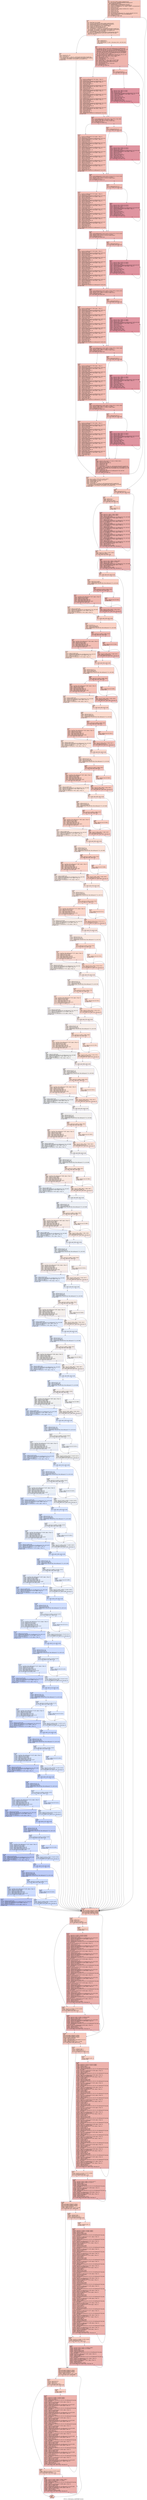 digraph "CFG for '_Z14histogram_cudaPiPfmffii' function" {
	label="CFG for '_Z14histogram_cudaPiPfmffii' function";

	Node0x5890dc0 [shape=record,color="#3d50c3ff", style=filled, fillcolor="#ed836670",label="{%7:\l  %8 = tail call i32 @llvm.amdgcn.workgroup.id.x()\l  %9 = tail call align 4 dereferenceable(64) i8 addrspace(4)*\l... @llvm.amdgcn.dispatch.ptr()\l  %10 = getelementptr i8, i8 addrspace(4)* %9, i64 4\l  %11 = bitcast i8 addrspace(4)* %10 to i16 addrspace(4)*\l  %12 = load i16, i16 addrspace(4)* %11, align 4, !range !4, !invariant.load !5\l  %13 = zext i16 %12 to i32\l  %14 = mul i32 %8, %13\l  %15 = tail call i32 @llvm.amdgcn.workitem.id.x(), !range !6\l  %16 = add i32 %14, %15\l  %17 = mul i32 %16, 30\l  %18 = sext i32 %5 to i64\l  %19 = shl nsw i64 %18, 2\l  %20 = tail call fastcc i8 addrspace(1)* @__ockl_dm_alloc(i64 %19) #12\l  %21 = bitcast i8 addrspace(1)* %20 to i32 addrspace(1)*\l  %22 = icmp eq i32 %17, 0\l  br i1 %22, label %23, label %485\l|{<s0>T|<s1>F}}"];
	Node0x5890dc0:s0 -> Node0x5892b00;
	Node0x5890dc0:s1 -> Node0x5892b90;
	Node0x5892b00 [shape=record,color="#3d50c3ff", style=filled, fillcolor="#f3947570",label="{%23:\l23:                                               \l  %24 = fpext float %3 to double\l  %25 = tail call i8 addrspace(4)* @llvm.amdgcn.implicitarg.ptr()\l  %26 = getelementptr inbounds i8, i8 addrspace(4)* %25, i64 24\l  %27 = bitcast i8 addrspace(4)* %26 to i64 addrspace(4)*\l  %28 = load i64, i64 addrspace(4)* %27, align 8, !tbaa !7\l  %29 = inttoptr i64 %28 to i8 addrspace(1)*\l  %30 = addrspacecast i8 addrspace(1)* %29 to i8*\l  %31 = tail call fastcc \<2 x i64\> @__ockl_hostcall_internal(i8* noundef %30,\l... i32 noundef 2, i64 noundef 33, i64 noundef 0, i64 noundef 0, i64 noundef 0,\l... i64 noundef 0, i64 noundef 0, i64 noundef 0, i64 noundef 0) #12\l  %32 = extractelement \<2 x i64\> %31, i64 0\l  br i1 icmp eq (i8* addrspacecast (i8 addrspace(4)* getelementptr inbounds\l... ([15 x i8], [15 x i8] addrspace(4)* @.str, i64 0, i64 0) to i8*), i8* null),\l... label %33, label %37\l|{<s0>T|<s1>F}}"];
	Node0x5892b00:s0 -> Node0x5893b90;
	Node0x5892b00:s1 -> Node0x58946c0;
	Node0x5893b90 [shape=record,color="#3d50c3ff", style=filled, fillcolor="#f5a08170",label="{%33:\l33:                                               \l  %34 = and i64 %32, -225\l  %35 = or i64 %34, 32\l  %36 = tail call fastcc \<2 x i64\> @__ockl_hostcall_internal(i8* noundef %30,\l... i32 noundef 2, i64 noundef %35, i64 noundef 0, i64 noundef 0, i64 noundef 0,\l... i64 noundef 0, i64 noundef 0, i64 noundef 0, i64 noundef 0) #12\l  br label %478\l}"];
	Node0x5893b90 -> Node0x58949a0;
	Node0x58946c0 [shape=record,color="#3d50c3ff", style=filled, fillcolor="#f5a08170",label="{%37:\l37:                                               \l  %38 = and i64 %32, 2\l  %39 = and i64 %32, -3\l  %40 = insertelement \<2 x i64\> \<i64 poison, i64 0\>, i64 %39, i64 0\l  br label %41\l}"];
	Node0x58946c0 -> Node0x5895560;
	Node0x5895560 [shape=record,color="#3d50c3ff", style=filled, fillcolor="#d8564670",label="{%41:\l41:                                               \l  %42 = phi i64 [ select (i1 icmp eq (i8* addrspacecast (i8 addrspace(4)*\l... getelementptr inbounds ([15 x i8], [15 x i8] addrspace(4)* @.str, i64 0, i64\l... 0) to i8*), i8* null), i64 0, i64 add (i64 ptrtoint (i8* addrspacecast (i8\l... addrspace(4)* getelementptr inbounds ([15 x i8], [15 x i8] addrspace(4)*\l... @.str, i64 0, i64 14) to i8*) to i64), i64 add (i64 sub (i64 0, i64 ptrtoint\l... ([15 x i8]* addrspacecast ([15 x i8] addrspace(4)* @.str to [15 x i8]*) to\l... i64)), i64 1))), %37 ], [ %475, %467 ]\l  %43 = phi i8 addrspace(4)* [ getelementptr inbounds ([15 x i8], [15 x i8]\l... addrspace(4)* @.str, i64 0, i64 0), %37 ], [ %476, %467 ]\l  %44 = phi \<2 x i64\> [ %40, %37 ], [ %474, %467 ]\l  %45 = icmp ugt i64 %42, 56\l  %46 = extractelement \<2 x i64\> %44, i64 0\l  %47 = or i64 %46, %38\l  %48 = insertelement \<2 x i64\> poison, i64 %47, i64 0\l  %49 = select i1 %45, \<2 x i64\> %44, \<2 x i64\> %48\l  %50 = tail call i64 @llvm.umin.i64(i64 %42, i64 56)\l  %51 = trunc i64 %50 to i32\l  %52 = extractelement \<2 x i64\> %49, i64 0\l  %53 = icmp ugt i32 %51, 7\l  br i1 %53, label %56, label %54\l|{<s0>T|<s1>F}}"];
	Node0x5895560:s0 -> Node0x58964a0;
	Node0x5895560:s1 -> Node0x5896530;
	Node0x5896530 [shape=record,color="#3d50c3ff", style=filled, fillcolor="#e36c5570",label="{%54:\l54:                                               \l  %55 = icmp eq i32 %51, 0\l  br i1 %55, label %109, label %96\l|{<s0>T|<s1>F}}"];
	Node0x5896530:s0 -> Node0x5896700;
	Node0x5896530:s1 -> Node0x5896750;
	Node0x58964a0 [shape=record,color="#3d50c3ff", style=filled, fillcolor="#e36c5570",label="{%56:\l56:                                               \l  %57 = load i8, i8 addrspace(4)* %43, align 1, !tbaa !11\l  %58 = zext i8 %57 to i64\l  %59 = getelementptr inbounds i8, i8 addrspace(4)* %43, i64 1\l  %60 = load i8, i8 addrspace(4)* %59, align 1, !tbaa !11\l  %61 = zext i8 %60 to i64\l  %62 = shl nuw nsw i64 %61, 8\l  %63 = or i64 %62, %58\l  %64 = getelementptr inbounds i8, i8 addrspace(4)* %43, i64 2\l  %65 = load i8, i8 addrspace(4)* %64, align 1, !tbaa !11\l  %66 = zext i8 %65 to i64\l  %67 = shl nuw nsw i64 %66, 16\l  %68 = or i64 %63, %67\l  %69 = getelementptr inbounds i8, i8 addrspace(4)* %43, i64 3\l  %70 = load i8, i8 addrspace(4)* %69, align 1, !tbaa !11\l  %71 = zext i8 %70 to i64\l  %72 = shl nuw nsw i64 %71, 24\l  %73 = or i64 %68, %72\l  %74 = getelementptr inbounds i8, i8 addrspace(4)* %43, i64 4\l  %75 = load i8, i8 addrspace(4)* %74, align 1, !tbaa !11\l  %76 = zext i8 %75 to i64\l  %77 = shl nuw nsw i64 %76, 32\l  %78 = or i64 %73, %77\l  %79 = getelementptr inbounds i8, i8 addrspace(4)* %43, i64 5\l  %80 = load i8, i8 addrspace(4)* %79, align 1, !tbaa !11\l  %81 = zext i8 %80 to i64\l  %82 = shl nuw nsw i64 %81, 40\l  %83 = or i64 %78, %82\l  %84 = getelementptr inbounds i8, i8 addrspace(4)* %43, i64 6\l  %85 = load i8, i8 addrspace(4)* %84, align 1, !tbaa !11\l  %86 = zext i8 %85 to i64\l  %87 = shl nuw nsw i64 %86, 48\l  %88 = or i64 %83, %87\l  %89 = getelementptr inbounds i8, i8 addrspace(4)* %43, i64 7\l  %90 = load i8, i8 addrspace(4)* %89, align 1, !tbaa !11\l  %91 = zext i8 %90 to i64\l  %92 = shl nuw i64 %91, 56\l  %93 = or i64 %88, %92\l  %94 = add nsw i32 %51, -8\l  %95 = getelementptr inbounds i8, i8 addrspace(4)* %43, i64 8\l  br label %109\l}"];
	Node0x58964a0 -> Node0x5896700;
	Node0x5896750 [shape=record,color="#b70d28ff", style=filled, fillcolor="#b70d2870",label="{%96:\l96:                                               \l  %97 = phi i32 [ %107, %96 ], [ 0, %54 ]\l  %98 = phi i64 [ %106, %96 ], [ 0, %54 ]\l  %99 = zext i32 %97 to i64\l  %100 = getelementptr inbounds i8, i8 addrspace(4)* %43, i64 %99\l  %101 = load i8, i8 addrspace(4)* %100, align 1, !tbaa !11\l  %102 = zext i8 %101 to i64\l  %103 = shl i32 %97, 3\l  %104 = zext i32 %103 to i64\l  %105 = shl nuw i64 %102, %104\l  %106 = or i64 %105, %98\l  %107 = add nuw nsw i32 %97, 1\l  %108 = icmp eq i32 %107, %51\l  br i1 %108, label %109, label %96, !llvm.loop !12\l|{<s0>T|<s1>F}}"];
	Node0x5896750:s0 -> Node0x5896700;
	Node0x5896750:s1 -> Node0x5896750;
	Node0x5896700 [shape=record,color="#3d50c3ff", style=filled, fillcolor="#d8564670",label="{%109:\l109:                                              \l  %110 = phi i8 addrspace(4)* [ %95, %56 ], [ %43, %54 ], [ %43, %96 ]\l  %111 = phi i32 [ %94, %56 ], [ 0, %54 ], [ 0, %96 ]\l  %112 = phi i64 [ %93, %56 ], [ 0, %54 ], [ %106, %96 ]\l  %113 = icmp ugt i32 %111, 7\l  br i1 %113, label %116, label %114\l|{<s0>T|<s1>F}}"];
	Node0x5896700:s0 -> Node0x5899400;
	Node0x5896700:s1 -> Node0x5899450;
	Node0x5899450 [shape=record,color="#3d50c3ff", style=filled, fillcolor="#e36c5570",label="{%114:\l114:                                              \l  %115 = icmp eq i32 %111, 0\l  br i1 %115, label %169, label %156\l|{<s0>T|<s1>F}}"];
	Node0x5899450:s0 -> Node0x5899620;
	Node0x5899450:s1 -> Node0x5899670;
	Node0x5899400 [shape=record,color="#3d50c3ff", style=filled, fillcolor="#e36c5570",label="{%116:\l116:                                              \l  %117 = load i8, i8 addrspace(4)* %110, align 1, !tbaa !11\l  %118 = zext i8 %117 to i64\l  %119 = getelementptr inbounds i8, i8 addrspace(4)* %110, i64 1\l  %120 = load i8, i8 addrspace(4)* %119, align 1, !tbaa !11\l  %121 = zext i8 %120 to i64\l  %122 = shl nuw nsw i64 %121, 8\l  %123 = or i64 %122, %118\l  %124 = getelementptr inbounds i8, i8 addrspace(4)* %110, i64 2\l  %125 = load i8, i8 addrspace(4)* %124, align 1, !tbaa !11\l  %126 = zext i8 %125 to i64\l  %127 = shl nuw nsw i64 %126, 16\l  %128 = or i64 %123, %127\l  %129 = getelementptr inbounds i8, i8 addrspace(4)* %110, i64 3\l  %130 = load i8, i8 addrspace(4)* %129, align 1, !tbaa !11\l  %131 = zext i8 %130 to i64\l  %132 = shl nuw nsw i64 %131, 24\l  %133 = or i64 %128, %132\l  %134 = getelementptr inbounds i8, i8 addrspace(4)* %110, i64 4\l  %135 = load i8, i8 addrspace(4)* %134, align 1, !tbaa !11\l  %136 = zext i8 %135 to i64\l  %137 = shl nuw nsw i64 %136, 32\l  %138 = or i64 %133, %137\l  %139 = getelementptr inbounds i8, i8 addrspace(4)* %110, i64 5\l  %140 = load i8, i8 addrspace(4)* %139, align 1, !tbaa !11\l  %141 = zext i8 %140 to i64\l  %142 = shl nuw nsw i64 %141, 40\l  %143 = or i64 %138, %142\l  %144 = getelementptr inbounds i8, i8 addrspace(4)* %110, i64 6\l  %145 = load i8, i8 addrspace(4)* %144, align 1, !tbaa !11\l  %146 = zext i8 %145 to i64\l  %147 = shl nuw nsw i64 %146, 48\l  %148 = or i64 %143, %147\l  %149 = getelementptr inbounds i8, i8 addrspace(4)* %110, i64 7\l  %150 = load i8, i8 addrspace(4)* %149, align 1, !tbaa !11\l  %151 = zext i8 %150 to i64\l  %152 = shl nuw i64 %151, 56\l  %153 = or i64 %148, %152\l  %154 = add nsw i32 %111, -8\l  %155 = getelementptr inbounds i8, i8 addrspace(4)* %110, i64 8\l  br label %169\l}"];
	Node0x5899400 -> Node0x5899620;
	Node0x5899670 [shape=record,color="#b70d28ff", style=filled, fillcolor="#b70d2870",label="{%156:\l156:                                              \l  %157 = phi i32 [ %167, %156 ], [ 0, %114 ]\l  %158 = phi i64 [ %166, %156 ], [ 0, %114 ]\l  %159 = zext i32 %157 to i64\l  %160 = getelementptr inbounds i8, i8 addrspace(4)* %110, i64 %159\l  %161 = load i8, i8 addrspace(4)* %160, align 1, !tbaa !11\l  %162 = zext i8 %161 to i64\l  %163 = shl i32 %157, 3\l  %164 = zext i32 %163 to i64\l  %165 = shl nuw i64 %162, %164\l  %166 = or i64 %165, %158\l  %167 = add nuw nsw i32 %157, 1\l  %168 = icmp eq i32 %167, %111\l  br i1 %168, label %169, label %156\l|{<s0>T|<s1>F}}"];
	Node0x5899670:s0 -> Node0x5899620;
	Node0x5899670:s1 -> Node0x5899670;
	Node0x5899620 [shape=record,color="#3d50c3ff", style=filled, fillcolor="#d8564670",label="{%169:\l169:                                              \l  %170 = phi i8 addrspace(4)* [ %155, %116 ], [ %110, %114 ], [ %110, %156 ]\l  %171 = phi i32 [ %154, %116 ], [ 0, %114 ], [ 0, %156 ]\l  %172 = phi i64 [ %153, %116 ], [ 0, %114 ], [ %166, %156 ]\l  %173 = icmp ugt i32 %171, 7\l  br i1 %173, label %176, label %174\l|{<s0>T|<s1>F}}"];
	Node0x5899620:s0 -> Node0x589bae0;
	Node0x5899620:s1 -> Node0x589bb30;
	Node0x589bb30 [shape=record,color="#3d50c3ff", style=filled, fillcolor="#e36c5570",label="{%174:\l174:                                              \l  %175 = icmp eq i32 %171, 0\l  br i1 %175, label %229, label %216\l|{<s0>T|<s1>F}}"];
	Node0x589bb30:s0 -> Node0x589bcc0;
	Node0x589bb30:s1 -> Node0x589bd10;
	Node0x589bae0 [shape=record,color="#3d50c3ff", style=filled, fillcolor="#e36c5570",label="{%176:\l176:                                              \l  %177 = load i8, i8 addrspace(4)* %170, align 1, !tbaa !11\l  %178 = zext i8 %177 to i64\l  %179 = getelementptr inbounds i8, i8 addrspace(4)* %170, i64 1\l  %180 = load i8, i8 addrspace(4)* %179, align 1, !tbaa !11\l  %181 = zext i8 %180 to i64\l  %182 = shl nuw nsw i64 %181, 8\l  %183 = or i64 %182, %178\l  %184 = getelementptr inbounds i8, i8 addrspace(4)* %170, i64 2\l  %185 = load i8, i8 addrspace(4)* %184, align 1, !tbaa !11\l  %186 = zext i8 %185 to i64\l  %187 = shl nuw nsw i64 %186, 16\l  %188 = or i64 %183, %187\l  %189 = getelementptr inbounds i8, i8 addrspace(4)* %170, i64 3\l  %190 = load i8, i8 addrspace(4)* %189, align 1, !tbaa !11\l  %191 = zext i8 %190 to i64\l  %192 = shl nuw nsw i64 %191, 24\l  %193 = or i64 %188, %192\l  %194 = getelementptr inbounds i8, i8 addrspace(4)* %170, i64 4\l  %195 = load i8, i8 addrspace(4)* %194, align 1, !tbaa !11\l  %196 = zext i8 %195 to i64\l  %197 = shl nuw nsw i64 %196, 32\l  %198 = or i64 %193, %197\l  %199 = getelementptr inbounds i8, i8 addrspace(4)* %170, i64 5\l  %200 = load i8, i8 addrspace(4)* %199, align 1, !tbaa !11\l  %201 = zext i8 %200 to i64\l  %202 = shl nuw nsw i64 %201, 40\l  %203 = or i64 %198, %202\l  %204 = getelementptr inbounds i8, i8 addrspace(4)* %170, i64 6\l  %205 = load i8, i8 addrspace(4)* %204, align 1, !tbaa !11\l  %206 = zext i8 %205 to i64\l  %207 = shl nuw nsw i64 %206, 48\l  %208 = or i64 %203, %207\l  %209 = getelementptr inbounds i8, i8 addrspace(4)* %170, i64 7\l  %210 = load i8, i8 addrspace(4)* %209, align 1, !tbaa !11\l  %211 = zext i8 %210 to i64\l  %212 = shl nuw i64 %211, 56\l  %213 = or i64 %208, %212\l  %214 = add nsw i32 %171, -8\l  %215 = getelementptr inbounds i8, i8 addrspace(4)* %170, i64 8\l  br label %229\l}"];
	Node0x589bae0 -> Node0x589bcc0;
	Node0x589bd10 [shape=record,color="#b70d28ff", style=filled, fillcolor="#b70d2870",label="{%216:\l216:                                              \l  %217 = phi i32 [ %227, %216 ], [ 0, %174 ]\l  %218 = phi i64 [ %226, %216 ], [ 0, %174 ]\l  %219 = zext i32 %217 to i64\l  %220 = getelementptr inbounds i8, i8 addrspace(4)* %170, i64 %219\l  %221 = load i8, i8 addrspace(4)* %220, align 1, !tbaa !11\l  %222 = zext i8 %221 to i64\l  %223 = shl i32 %217, 3\l  %224 = zext i32 %223 to i64\l  %225 = shl nuw i64 %222, %224\l  %226 = or i64 %225, %218\l  %227 = add nuw nsw i32 %217, 1\l  %228 = icmp eq i32 %227, %171\l  br i1 %228, label %229, label %216\l|{<s0>T|<s1>F}}"];
	Node0x589bd10:s0 -> Node0x589bcc0;
	Node0x589bd10:s1 -> Node0x589bd10;
	Node0x589bcc0 [shape=record,color="#3d50c3ff", style=filled, fillcolor="#d8564670",label="{%229:\l229:                                              \l  %230 = phi i8 addrspace(4)* [ %215, %176 ], [ %170, %174 ], [ %170, %216 ]\l  %231 = phi i32 [ %214, %176 ], [ 0, %174 ], [ 0, %216 ]\l  %232 = phi i64 [ %213, %176 ], [ 0, %174 ], [ %226, %216 ]\l  %233 = icmp ugt i32 %231, 7\l  br i1 %233, label %236, label %234\l|{<s0>T|<s1>F}}"];
	Node0x589bcc0:s0 -> Node0x589dd30;
	Node0x589bcc0:s1 -> Node0x589dd80;
	Node0x589dd80 [shape=record,color="#3d50c3ff", style=filled, fillcolor="#e36c5570",label="{%234:\l234:                                              \l  %235 = icmp eq i32 %231, 0\l  br i1 %235, label %289, label %276\l|{<s0>T|<s1>F}}"];
	Node0x589dd80:s0 -> Node0x589df10;
	Node0x589dd80:s1 -> Node0x589df60;
	Node0x589dd30 [shape=record,color="#3d50c3ff", style=filled, fillcolor="#e36c5570",label="{%236:\l236:                                              \l  %237 = load i8, i8 addrspace(4)* %230, align 1, !tbaa !11\l  %238 = zext i8 %237 to i64\l  %239 = getelementptr inbounds i8, i8 addrspace(4)* %230, i64 1\l  %240 = load i8, i8 addrspace(4)* %239, align 1, !tbaa !11\l  %241 = zext i8 %240 to i64\l  %242 = shl nuw nsw i64 %241, 8\l  %243 = or i64 %242, %238\l  %244 = getelementptr inbounds i8, i8 addrspace(4)* %230, i64 2\l  %245 = load i8, i8 addrspace(4)* %244, align 1, !tbaa !11\l  %246 = zext i8 %245 to i64\l  %247 = shl nuw nsw i64 %246, 16\l  %248 = or i64 %243, %247\l  %249 = getelementptr inbounds i8, i8 addrspace(4)* %230, i64 3\l  %250 = load i8, i8 addrspace(4)* %249, align 1, !tbaa !11\l  %251 = zext i8 %250 to i64\l  %252 = shl nuw nsw i64 %251, 24\l  %253 = or i64 %248, %252\l  %254 = getelementptr inbounds i8, i8 addrspace(4)* %230, i64 4\l  %255 = load i8, i8 addrspace(4)* %254, align 1, !tbaa !11\l  %256 = zext i8 %255 to i64\l  %257 = shl nuw nsw i64 %256, 32\l  %258 = or i64 %253, %257\l  %259 = getelementptr inbounds i8, i8 addrspace(4)* %230, i64 5\l  %260 = load i8, i8 addrspace(4)* %259, align 1, !tbaa !11\l  %261 = zext i8 %260 to i64\l  %262 = shl nuw nsw i64 %261, 40\l  %263 = or i64 %258, %262\l  %264 = getelementptr inbounds i8, i8 addrspace(4)* %230, i64 6\l  %265 = load i8, i8 addrspace(4)* %264, align 1, !tbaa !11\l  %266 = zext i8 %265 to i64\l  %267 = shl nuw nsw i64 %266, 48\l  %268 = or i64 %263, %267\l  %269 = getelementptr inbounds i8, i8 addrspace(4)* %230, i64 7\l  %270 = load i8, i8 addrspace(4)* %269, align 1, !tbaa !11\l  %271 = zext i8 %270 to i64\l  %272 = shl nuw i64 %271, 56\l  %273 = or i64 %268, %272\l  %274 = add nsw i32 %231, -8\l  %275 = getelementptr inbounds i8, i8 addrspace(4)* %230, i64 8\l  br label %289\l}"];
	Node0x589dd30 -> Node0x589df10;
	Node0x589df60 [shape=record,color="#b70d28ff", style=filled, fillcolor="#b70d2870",label="{%276:\l276:                                              \l  %277 = phi i32 [ %287, %276 ], [ 0, %234 ]\l  %278 = phi i64 [ %286, %276 ], [ 0, %234 ]\l  %279 = zext i32 %277 to i64\l  %280 = getelementptr inbounds i8, i8 addrspace(4)* %230, i64 %279\l  %281 = load i8, i8 addrspace(4)* %280, align 1, !tbaa !11\l  %282 = zext i8 %281 to i64\l  %283 = shl i32 %277, 3\l  %284 = zext i32 %283 to i64\l  %285 = shl nuw i64 %282, %284\l  %286 = or i64 %285, %278\l  %287 = add nuw nsw i32 %277, 1\l  %288 = icmp eq i32 %287, %231\l  br i1 %288, label %289, label %276\l|{<s0>T|<s1>F}}"];
	Node0x589df60:s0 -> Node0x589df10;
	Node0x589df60:s1 -> Node0x589df60;
	Node0x589df10 [shape=record,color="#3d50c3ff", style=filled, fillcolor="#d8564670",label="{%289:\l289:                                              \l  %290 = phi i8 addrspace(4)* [ %275, %236 ], [ %230, %234 ], [ %230, %276 ]\l  %291 = phi i32 [ %274, %236 ], [ 0, %234 ], [ 0, %276 ]\l  %292 = phi i64 [ %273, %236 ], [ 0, %234 ], [ %286, %276 ]\l  %293 = icmp ugt i32 %291, 7\l  br i1 %293, label %296, label %294\l|{<s0>T|<s1>F}}"];
	Node0x589df10:s0 -> Node0x58a07b0;
	Node0x589df10:s1 -> Node0x58a0800;
	Node0x58a0800 [shape=record,color="#3d50c3ff", style=filled, fillcolor="#e36c5570",label="{%294:\l294:                                              \l  %295 = icmp eq i32 %291, 0\l  br i1 %295, label %349, label %336\l|{<s0>T|<s1>F}}"];
	Node0x58a0800:s0 -> Node0x58a0990;
	Node0x58a0800:s1 -> Node0x58a09e0;
	Node0x58a07b0 [shape=record,color="#3d50c3ff", style=filled, fillcolor="#e36c5570",label="{%296:\l296:                                              \l  %297 = load i8, i8 addrspace(4)* %290, align 1, !tbaa !11\l  %298 = zext i8 %297 to i64\l  %299 = getelementptr inbounds i8, i8 addrspace(4)* %290, i64 1\l  %300 = load i8, i8 addrspace(4)* %299, align 1, !tbaa !11\l  %301 = zext i8 %300 to i64\l  %302 = shl nuw nsw i64 %301, 8\l  %303 = or i64 %302, %298\l  %304 = getelementptr inbounds i8, i8 addrspace(4)* %290, i64 2\l  %305 = load i8, i8 addrspace(4)* %304, align 1, !tbaa !11\l  %306 = zext i8 %305 to i64\l  %307 = shl nuw nsw i64 %306, 16\l  %308 = or i64 %303, %307\l  %309 = getelementptr inbounds i8, i8 addrspace(4)* %290, i64 3\l  %310 = load i8, i8 addrspace(4)* %309, align 1, !tbaa !11\l  %311 = zext i8 %310 to i64\l  %312 = shl nuw nsw i64 %311, 24\l  %313 = or i64 %308, %312\l  %314 = getelementptr inbounds i8, i8 addrspace(4)* %290, i64 4\l  %315 = load i8, i8 addrspace(4)* %314, align 1, !tbaa !11\l  %316 = zext i8 %315 to i64\l  %317 = shl nuw nsw i64 %316, 32\l  %318 = or i64 %313, %317\l  %319 = getelementptr inbounds i8, i8 addrspace(4)* %290, i64 5\l  %320 = load i8, i8 addrspace(4)* %319, align 1, !tbaa !11\l  %321 = zext i8 %320 to i64\l  %322 = shl nuw nsw i64 %321, 40\l  %323 = or i64 %318, %322\l  %324 = getelementptr inbounds i8, i8 addrspace(4)* %290, i64 6\l  %325 = load i8, i8 addrspace(4)* %324, align 1, !tbaa !11\l  %326 = zext i8 %325 to i64\l  %327 = shl nuw nsw i64 %326, 48\l  %328 = or i64 %323, %327\l  %329 = getelementptr inbounds i8, i8 addrspace(4)* %290, i64 7\l  %330 = load i8, i8 addrspace(4)* %329, align 1, !tbaa !11\l  %331 = zext i8 %330 to i64\l  %332 = shl nuw i64 %331, 56\l  %333 = or i64 %328, %332\l  %334 = add nsw i32 %291, -8\l  %335 = getelementptr inbounds i8, i8 addrspace(4)* %290, i64 8\l  br label %349\l}"];
	Node0x58a07b0 -> Node0x58a0990;
	Node0x58a09e0 [shape=record,color="#b70d28ff", style=filled, fillcolor="#b70d2870",label="{%336:\l336:                                              \l  %337 = phi i32 [ %347, %336 ], [ 0, %294 ]\l  %338 = phi i64 [ %346, %336 ], [ 0, %294 ]\l  %339 = zext i32 %337 to i64\l  %340 = getelementptr inbounds i8, i8 addrspace(4)* %290, i64 %339\l  %341 = load i8, i8 addrspace(4)* %340, align 1, !tbaa !11\l  %342 = zext i8 %341 to i64\l  %343 = shl i32 %337, 3\l  %344 = zext i32 %343 to i64\l  %345 = shl nuw i64 %342, %344\l  %346 = or i64 %345, %338\l  %347 = add nuw nsw i32 %337, 1\l  %348 = icmp eq i32 %347, %291\l  br i1 %348, label %349, label %336\l|{<s0>T|<s1>F}}"];
	Node0x58a09e0:s0 -> Node0x58a0990;
	Node0x58a09e0:s1 -> Node0x58a09e0;
	Node0x58a0990 [shape=record,color="#3d50c3ff", style=filled, fillcolor="#d8564670",label="{%349:\l349:                                              \l  %350 = phi i8 addrspace(4)* [ %335, %296 ], [ %290, %294 ], [ %290, %336 ]\l  %351 = phi i32 [ %334, %296 ], [ 0, %294 ], [ 0, %336 ]\l  %352 = phi i64 [ %333, %296 ], [ 0, %294 ], [ %346, %336 ]\l  %353 = icmp ugt i32 %351, 7\l  br i1 %353, label %356, label %354\l|{<s0>T|<s1>F}}"];
	Node0x58a0990:s0 -> Node0x58a3400;
	Node0x58a0990:s1 -> Node0x58a3450;
	Node0x58a3450 [shape=record,color="#3d50c3ff", style=filled, fillcolor="#e36c5570",label="{%354:\l354:                                              \l  %355 = icmp eq i32 %351, 0\l  br i1 %355, label %409, label %396\l|{<s0>T|<s1>F}}"];
	Node0x58a3450:s0 -> Node0x58a35e0;
	Node0x58a3450:s1 -> Node0x58a3630;
	Node0x58a3400 [shape=record,color="#3d50c3ff", style=filled, fillcolor="#e36c5570",label="{%356:\l356:                                              \l  %357 = load i8, i8 addrspace(4)* %350, align 1, !tbaa !11\l  %358 = zext i8 %357 to i64\l  %359 = getelementptr inbounds i8, i8 addrspace(4)* %350, i64 1\l  %360 = load i8, i8 addrspace(4)* %359, align 1, !tbaa !11\l  %361 = zext i8 %360 to i64\l  %362 = shl nuw nsw i64 %361, 8\l  %363 = or i64 %362, %358\l  %364 = getelementptr inbounds i8, i8 addrspace(4)* %350, i64 2\l  %365 = load i8, i8 addrspace(4)* %364, align 1, !tbaa !11\l  %366 = zext i8 %365 to i64\l  %367 = shl nuw nsw i64 %366, 16\l  %368 = or i64 %363, %367\l  %369 = getelementptr inbounds i8, i8 addrspace(4)* %350, i64 3\l  %370 = load i8, i8 addrspace(4)* %369, align 1, !tbaa !11\l  %371 = zext i8 %370 to i64\l  %372 = shl nuw nsw i64 %371, 24\l  %373 = or i64 %368, %372\l  %374 = getelementptr inbounds i8, i8 addrspace(4)* %350, i64 4\l  %375 = load i8, i8 addrspace(4)* %374, align 1, !tbaa !11\l  %376 = zext i8 %375 to i64\l  %377 = shl nuw nsw i64 %376, 32\l  %378 = or i64 %373, %377\l  %379 = getelementptr inbounds i8, i8 addrspace(4)* %350, i64 5\l  %380 = load i8, i8 addrspace(4)* %379, align 1, !tbaa !11\l  %381 = zext i8 %380 to i64\l  %382 = shl nuw nsw i64 %381, 40\l  %383 = or i64 %378, %382\l  %384 = getelementptr inbounds i8, i8 addrspace(4)* %350, i64 6\l  %385 = load i8, i8 addrspace(4)* %384, align 1, !tbaa !11\l  %386 = zext i8 %385 to i64\l  %387 = shl nuw nsw i64 %386, 48\l  %388 = or i64 %383, %387\l  %389 = getelementptr inbounds i8, i8 addrspace(4)* %350, i64 7\l  %390 = load i8, i8 addrspace(4)* %389, align 1, !tbaa !11\l  %391 = zext i8 %390 to i64\l  %392 = shl nuw i64 %391, 56\l  %393 = or i64 %388, %392\l  %394 = add nsw i32 %351, -8\l  %395 = getelementptr inbounds i8, i8 addrspace(4)* %350, i64 8\l  br label %409\l}"];
	Node0x58a3400 -> Node0x58a35e0;
	Node0x58a3630 [shape=record,color="#b70d28ff", style=filled, fillcolor="#b70d2870",label="{%396:\l396:                                              \l  %397 = phi i32 [ %407, %396 ], [ 0, %354 ]\l  %398 = phi i64 [ %406, %396 ], [ 0, %354 ]\l  %399 = zext i32 %397 to i64\l  %400 = getelementptr inbounds i8, i8 addrspace(4)* %350, i64 %399\l  %401 = load i8, i8 addrspace(4)* %400, align 1, !tbaa !11\l  %402 = zext i8 %401 to i64\l  %403 = shl i32 %397, 3\l  %404 = zext i32 %403 to i64\l  %405 = shl nuw i64 %402, %404\l  %406 = or i64 %405, %398\l  %407 = add nuw nsw i32 %397, 1\l  %408 = icmp eq i32 %407, %351\l  br i1 %408, label %409, label %396\l|{<s0>T|<s1>F}}"];
	Node0x58a3630:s0 -> Node0x58a35e0;
	Node0x58a3630:s1 -> Node0x58a3630;
	Node0x58a35e0 [shape=record,color="#3d50c3ff", style=filled, fillcolor="#d8564670",label="{%409:\l409:                                              \l  %410 = phi i8 addrspace(4)* [ %395, %356 ], [ %350, %354 ], [ %350, %396 ]\l  %411 = phi i32 [ %394, %356 ], [ 0, %354 ], [ 0, %396 ]\l  %412 = phi i64 [ %393, %356 ], [ 0, %354 ], [ %406, %396 ]\l  %413 = icmp ugt i32 %411, 7\l  br i1 %413, label %416, label %414\l|{<s0>T|<s1>F}}"];
	Node0x58a35e0:s0 -> Node0x58a5c60;
	Node0x58a35e0:s1 -> Node0x58a5cb0;
	Node0x58a5cb0 [shape=record,color="#3d50c3ff", style=filled, fillcolor="#e36c5570",label="{%414:\l414:                                              \l  %415 = icmp eq i32 %411, 0\l  br i1 %415, label %467, label %454\l|{<s0>T|<s1>F}}"];
	Node0x58a5cb0:s0 -> Node0x58959d0;
	Node0x58a5cb0:s1 -> Node0x58a5e40;
	Node0x58a5c60 [shape=record,color="#3d50c3ff", style=filled, fillcolor="#e36c5570",label="{%416:\l416:                                              \l  %417 = load i8, i8 addrspace(4)* %410, align 1, !tbaa !11\l  %418 = zext i8 %417 to i64\l  %419 = getelementptr inbounds i8, i8 addrspace(4)* %410, i64 1\l  %420 = load i8, i8 addrspace(4)* %419, align 1, !tbaa !11\l  %421 = zext i8 %420 to i64\l  %422 = shl nuw nsw i64 %421, 8\l  %423 = or i64 %422, %418\l  %424 = getelementptr inbounds i8, i8 addrspace(4)* %410, i64 2\l  %425 = load i8, i8 addrspace(4)* %424, align 1, !tbaa !11\l  %426 = zext i8 %425 to i64\l  %427 = shl nuw nsw i64 %426, 16\l  %428 = or i64 %423, %427\l  %429 = getelementptr inbounds i8, i8 addrspace(4)* %410, i64 3\l  %430 = load i8, i8 addrspace(4)* %429, align 1, !tbaa !11\l  %431 = zext i8 %430 to i64\l  %432 = shl nuw nsw i64 %431, 24\l  %433 = or i64 %428, %432\l  %434 = getelementptr inbounds i8, i8 addrspace(4)* %410, i64 4\l  %435 = load i8, i8 addrspace(4)* %434, align 1, !tbaa !11\l  %436 = zext i8 %435 to i64\l  %437 = shl nuw nsw i64 %436, 32\l  %438 = or i64 %433, %437\l  %439 = getelementptr inbounds i8, i8 addrspace(4)* %410, i64 5\l  %440 = load i8, i8 addrspace(4)* %439, align 1, !tbaa !11\l  %441 = zext i8 %440 to i64\l  %442 = shl nuw nsw i64 %441, 40\l  %443 = or i64 %438, %442\l  %444 = getelementptr inbounds i8, i8 addrspace(4)* %410, i64 6\l  %445 = load i8, i8 addrspace(4)* %444, align 1, !tbaa !11\l  %446 = zext i8 %445 to i64\l  %447 = shl nuw nsw i64 %446, 48\l  %448 = or i64 %443, %447\l  %449 = getelementptr inbounds i8, i8 addrspace(4)* %410, i64 7\l  %450 = load i8, i8 addrspace(4)* %449, align 1, !tbaa !11\l  %451 = zext i8 %450 to i64\l  %452 = shl nuw i64 %451, 56\l  %453 = or i64 %448, %452\l  br label %467\l}"];
	Node0x58a5c60 -> Node0x58959d0;
	Node0x58a5e40 [shape=record,color="#b70d28ff", style=filled, fillcolor="#b70d2870",label="{%454:\l454:                                              \l  %455 = phi i32 [ %465, %454 ], [ 0, %414 ]\l  %456 = phi i64 [ %464, %454 ], [ 0, %414 ]\l  %457 = zext i32 %455 to i64\l  %458 = getelementptr inbounds i8, i8 addrspace(4)* %410, i64 %457\l  %459 = load i8, i8 addrspace(4)* %458, align 1, !tbaa !11\l  %460 = zext i8 %459 to i64\l  %461 = shl i32 %455, 3\l  %462 = zext i32 %461 to i64\l  %463 = shl nuw i64 %460, %462\l  %464 = or i64 %463, %456\l  %465 = add nuw nsw i32 %455, 1\l  %466 = icmp eq i32 %465, %411\l  br i1 %466, label %467, label %454\l|{<s0>T|<s1>F}}"];
	Node0x58a5e40:s0 -> Node0x58959d0;
	Node0x58a5e40:s1 -> Node0x58a5e40;
	Node0x58959d0 [shape=record,color="#3d50c3ff", style=filled, fillcolor="#d8564670",label="{%467:\l467:                                              \l  %468 = phi i64 [ %453, %416 ], [ 0, %414 ], [ %464, %454 ]\l  %469 = shl nuw nsw i64 %50, 2\l  %470 = add nuw nsw i64 %469, 28\l  %471 = and i64 %470, 480\l  %472 = and i64 %52, -225\l  %473 = or i64 %472, %471\l  %474 = tail call fastcc \<2 x i64\> @__ockl_hostcall_internal(i8* noundef %30,\l... i32 noundef 2, i64 noundef %473, i64 noundef %112, i64 noundef %172, i64\l... noundef %232, i64 noundef %292, i64 noundef %352, i64 noundef %412, i64\l... noundef %468) #12\l  %475 = sub i64 %42, %50\l  %476 = getelementptr inbounds i8, i8 addrspace(4)* %43, i64 %50\l  %477 = icmp eq i64 %475, 0\l  br i1 %477, label %478, label %41\l|{<s0>T|<s1>F}}"];
	Node0x58959d0:s0 -> Node0x58949a0;
	Node0x58959d0:s1 -> Node0x5895560;
	Node0x58949a0 [shape=record,color="#3d50c3ff", style=filled, fillcolor="#f3947570",label="{%478:\l478:                                              \l  %479 = phi \<2 x i64\> [ %36, %33 ], [ %474, %467 ]\l  %480 = extractelement \<2 x i64\> %479, i64 0\l  %481 = bitcast double %24 to i64\l  %482 = and i64 %480, -227\l  %483 = or i64 %482, 34\l  %484 = tail call fastcc \<2 x i64\> @__ockl_hostcall_internal(i8* noundef %30,\l... i32 noundef 2, i64 noundef %483, i64 noundef %481, i64 noundef 0, i64 noundef\l... 0, i64 noundef 0, i64 noundef 0, i64 noundef 0, i64 noundef 0) #12\l  br label %485\l}"];
	Node0x58949a0 -> Node0x5892b90;
	Node0x5892b90 [shape=record,color="#3d50c3ff", style=filled, fillcolor="#ed836670",label="{%485:\l485:                                              \l  %486 = icmp sgt i32 %5, 0\l  br i1 %486, label %487, label %1282\l|{<s0>T|<s1>F}}"];
	Node0x5892b90:s0 -> Node0x58a8800;
	Node0x5892b90:s1 -> Node0x58a8850;
	Node0x58a8800 [shape=record,color="#3d50c3ff", style=filled, fillcolor="#f08b6e70",label="{%487:\l487:                                              \l  %488 = add i32 %5, -1\l  %489 = and i32 %5, 7\l  %490 = icmp ult i32 %488, 7\l  br i1 %490, label %493, label %491\l|{<s0>T|<s1>F}}"];
	Node0x58a8800:s0 -> Node0x58a8b00;
	Node0x58a8800:s1 -> Node0x58a8b50;
	Node0x58a8b50 [shape=record,color="#3d50c3ff", style=filled, fillcolor="#f4987a70",label="{%491:\l491:                                              \l  %492 = and i32 %5, -8\l  br label %505\l}"];
	Node0x58a8b50 -> Node0x58a8ce0;
	Node0x58a8b00 [shape=record,color="#3d50c3ff", style=filled, fillcolor="#f08b6e70",label="{%493:\l493:                                              \l  %494 = phi i32 [ 0, %487 ], [ %531, %505 ]\l  %495 = icmp eq i32 %489, 0\l  br i1 %495, label %504, label %496\l|{<s0>T|<s1>F}}"];
	Node0x58a8b00:s0 -> Node0x58a8ee0;
	Node0x58a8b00:s1 -> Node0x58a8f30;
	Node0x58a8f30 [shape=record,color="#3d50c3ff", style=filled, fillcolor="#d0473d70",label="{%496:\l496:                                              \l  %497 = phi i32 [ %501, %496 ], [ %494, %493 ]\l  %498 = phi i32 [ %502, %496 ], [ 0, %493 ]\l  %499 = zext i32 %497 to i64\l  %500 = getelementptr inbounds i32, i32 addrspace(1)* %21, i64 %499\l  store i32 0, i32 addrspace(1)* %500, align 4, !tbaa !14\l  %501 = add nuw nsw i32 %497, 1\l  %502 = add i32 %498, 1\l  %503 = icmp eq i32 %502, %489\l  br i1 %503, label %504, label %496, !llvm.loop !18\l|{<s0>T|<s1>F}}"];
	Node0x58a8f30:s0 -> Node0x58a8ee0;
	Node0x58a8f30:s1 -> Node0x58a8f30;
	Node0x58a8ee0 [shape=record,color="#3d50c3ff", style=filled, fillcolor="#f08b6e70",label="{%504:\l504:                                              \l  br i1 %486, label %534, label %1282\l|{<s0>T|<s1>F}}"];
	Node0x58a8ee0:s0 -> Node0x58a9bd0;
	Node0x58a8ee0:s1 -> Node0x58a8850;
	Node0x58a8ce0 [shape=record,color="#3d50c3ff", style=filled, fillcolor="#d24b4070",label="{%505:\l505:                                              \l  %506 = phi i32 [ 0, %491 ], [ %531, %505 ]\l  %507 = phi i32 [ 0, %491 ], [ %532, %505 ]\l  %508 = zext i32 %506 to i64\l  %509 = getelementptr inbounds i32, i32 addrspace(1)* %21, i64 %508\l  store i32 0, i32 addrspace(1)* %509, align 4, !tbaa !14\l  %510 = or i32 %506, 1\l  %511 = zext i32 %510 to i64\l  %512 = getelementptr inbounds i32, i32 addrspace(1)* %21, i64 %511\l  store i32 0, i32 addrspace(1)* %512, align 4, !tbaa !14\l  %513 = or i32 %506, 2\l  %514 = zext i32 %513 to i64\l  %515 = getelementptr inbounds i32, i32 addrspace(1)* %21, i64 %514\l  store i32 0, i32 addrspace(1)* %515, align 4, !tbaa !14\l  %516 = or i32 %506, 3\l  %517 = zext i32 %516 to i64\l  %518 = getelementptr inbounds i32, i32 addrspace(1)* %21, i64 %517\l  store i32 0, i32 addrspace(1)* %518, align 4, !tbaa !14\l  %519 = or i32 %506, 4\l  %520 = zext i32 %519 to i64\l  %521 = getelementptr inbounds i32, i32 addrspace(1)* %21, i64 %520\l  store i32 0, i32 addrspace(1)* %521, align 4, !tbaa !14\l  %522 = or i32 %506, 5\l  %523 = zext i32 %522 to i64\l  %524 = getelementptr inbounds i32, i32 addrspace(1)* %21, i64 %523\l  store i32 0, i32 addrspace(1)* %524, align 4, !tbaa !14\l  %525 = or i32 %506, 6\l  %526 = zext i32 %525 to i64\l  %527 = getelementptr inbounds i32, i32 addrspace(1)* %21, i64 %526\l  store i32 0, i32 addrspace(1)* %527, align 4, !tbaa !14\l  %528 = or i32 %506, 7\l  %529 = zext i32 %528 to i64\l  %530 = getelementptr inbounds i32, i32 addrspace(1)* %21, i64 %529\l  store i32 0, i32 addrspace(1)* %530, align 4, !tbaa !14\l  %531 = add nuw nsw i32 %506, 8\l  %532 = add i32 %507, 8\l  %533 = icmp eq i32 %532, %492\l  br i1 %533, label %493, label %505, !llvm.loop !19\l|{<s0>T|<s1>F}}"];
	Node0x58a8ce0:s0 -> Node0x58a8b00;
	Node0x58a8ce0:s1 -> Node0x58a8ce0;
	Node0x58a9bd0 [shape=record,color="#3d50c3ff", style=filled, fillcolor="#f3947570",label="{%534:\l534:                                              \l  %535 = sext i32 %17 to i64\l  %536 = icmp ult i64 %535, %2\l  %537 = getelementptr inbounds float, float addrspace(1)* %1, i64 %535\l  br label %538\l}"];
	Node0x58a9bd0 -> Node0x58ac9e0;
	Node0x58ac9e0 [shape=record,color="#3d50c3ff", style=filled, fillcolor="#d6524470",label="{%538:\l538:                                              \l  %539 = phi i32 [ 0, %534 ], [ %555, %554 ]\l  br i1 %536, label %542, label %540\l|{<s0>T|<s1>F}}"];
	Node0x58ac9e0:s0 -> Node0x58acbe0;
	Node0x58ac9e0:s1 -> Node0x58acc70;
	Node0x58acc70 [shape=record,color="#3d50c3ff", style=filled, fillcolor="#de614d70",label="{%540:\l540:                                              \l  %541 = add nuw nsw i32 %539, 1\l  br label %554\l}"];
	Node0x58acc70 -> Node0x58acaa0;
	Node0x58acbe0 [shape=record,color="#3d50c3ff", style=filled, fillcolor="#de614d70",label="{%542:\l542:                                              \l  %543 = load float, float addrspace(1)* %537, align 4, !tbaa !21\l  %544 = add nuw nsw i32 %539, 1\l  %545 = sitofp i32 %544 to float\l  %546 = fmul contract float %545, %3\l  %547 = fadd contract float %546, %4\l  %548 = fcmp contract ugt float %543, %547\l  br i1 %548, label %554, label %549\l|{<s0>T|<s1>F}}"];
	Node0x58acbe0:s0 -> Node0x58acaa0;
	Node0x58acbe0:s1 -> Node0x58ad290;
	Node0x58ad290 [shape=record,color="#3d50c3ff", style=filled, fillcolor="#f7a88970",label="{%549:\l549:                                              \l  %550 = zext i32 %539 to i64\l  %551 = getelementptr inbounds i32, i32 addrspace(1)* %21, i64 %550\l  %552 = load i32, i32 addrspace(1)* %551, align 4, !tbaa !14\l  %553 = add nsw i32 %552, 1\l  store i32 %553, i32 addrspace(1)* %551, align 4, !tbaa !14\l  br label %557\l}"];
	Node0x58ad290 -> Node0x58ad670;
	Node0x58acaa0 [shape=record,color="#3d50c3ff", style=filled, fillcolor="#d6524470",label="{%554:\l554:                                              \l  %555 = phi i32 [ %541, %540 ], [ %544, %542 ]\l  %556 = icmp eq i32 %555, %5\l  br i1 %556, label %557, label %538, !llvm.loop !23\l|{<s0>T|<s1>F}}"];
	Node0x58acaa0:s0 -> Node0x58ad670;
	Node0x58acaa0:s1 -> Node0x58ac9e0;
	Node0x58ad670 [shape=record,color="#3d50c3ff", style=filled, fillcolor="#f3947570",label="{%557:\l557:                                              \l  br i1 %486, label %558, label %1282\l|{<s0>T|<s1>F}}"];
	Node0x58ad670:s0 -> Node0x58ad9e0;
	Node0x58ad670:s1 -> Node0x58a8850;
	Node0x58ad9e0 [shape=record,color="#3d50c3ff", style=filled, fillcolor="#f59c7d70",label="{%558:\l558:                                              \l  %559 = or i32 %17, 1\l  %560 = sext i32 %559 to i64\l  %561 = icmp ult i64 %560, %2\l  %562 = getelementptr inbounds float, float addrspace(1)* %1, i64 %560\l  br label %563\l}"];
	Node0x58ad9e0 -> Node0x58add10;
	Node0x58add10 [shape=record,color="#3d50c3ff", style=filled, fillcolor="#dc5d4a70",label="{%563:\l563:                                              \l  %564 = phi i32 [ 0, %558 ], [ %580, %579 ]\l  br i1 %561, label %567, label %565\l|{<s0>T|<s1>F}}"];
	Node0x58add10:s0 -> Node0x58adf10;
	Node0x58add10:s1 -> Node0x58adfa0;
	Node0x58adfa0 [shape=record,color="#3d50c3ff", style=filled, fillcolor="#e36c5570",label="{%565:\l565:                                              \l  %566 = add nuw nsw i32 %564, 1\l  br label %579\l}"];
	Node0x58adfa0 -> Node0x58addd0;
	Node0x58adf10 [shape=record,color="#3d50c3ff", style=filled, fillcolor="#e36c5570",label="{%567:\l567:                                              \l  %568 = load float, float addrspace(1)* %562, align 4, !tbaa !21\l  %569 = add nuw nsw i32 %564, 1\l  %570 = sitofp i32 %569 to float\l  %571 = fmul contract float %570, %3\l  %572 = fadd contract float %571, %4\l  %573 = fcmp contract ugt float %568, %572\l  br i1 %573, label %579, label %574\l|{<s0>T|<s1>F}}"];
	Node0x58adf10:s0 -> Node0x58addd0;
	Node0x58adf10:s1 -> Node0x58aeb10;
	Node0x58aeb10 [shape=record,color="#3d50c3ff", style=filled, fillcolor="#f7af9170",label="{%574:\l574:                                              \l  %575 = zext i32 %564 to i64\l  %576 = getelementptr inbounds i32, i32 addrspace(1)* %21, i64 %575\l  %577 = load i32, i32 addrspace(1)* %576, align 4, !tbaa !14\l  %578 = add nsw i32 %577, 1\l  store i32 %578, i32 addrspace(1)* %576, align 4, !tbaa !14\l  br label %582\l}"];
	Node0x58aeb10 -> Node0x58aeeb0;
	Node0x58addd0 [shape=record,color="#3d50c3ff", style=filled, fillcolor="#dc5d4a70",label="{%579:\l579:                                              \l  %580 = phi i32 [ %566, %565 ], [ %569, %567 ]\l  %581 = icmp eq i32 %580, %5\l  br i1 %581, label %582, label %563, !llvm.loop !23\l|{<s0>T|<s1>F}}"];
	Node0x58addd0:s0 -> Node0x58aeeb0;
	Node0x58addd0:s1 -> Node0x58add10;
	Node0x58aeeb0 [shape=record,color="#3d50c3ff", style=filled, fillcolor="#f59c7d70",label="{%582:\l582:                                              \l  br i1 %486, label %583, label %1282\l|{<s0>T|<s1>F}}"];
	Node0x58aeeb0:s0 -> Node0x58af770;
	Node0x58aeeb0:s1 -> Node0x58a8850;
	Node0x58af770 [shape=record,color="#3d50c3ff", style=filled, fillcolor="#f6a38570",label="{%583:\l583:                                              \l  %584 = add nsw i32 %17, 2\l  %585 = sext i32 %584 to i64\l  %586 = icmp ult i64 %585, %2\l  %587 = getelementptr inbounds float, float addrspace(1)* %1, i64 %585\l  br label %588\l}"];
	Node0x58af770 -> Node0x58afaa0;
	Node0x58afaa0 [shape=record,color="#3d50c3ff", style=filled, fillcolor="#e1675170",label="{%588:\l588:                                              \l  %589 = phi i32 [ 0, %583 ], [ %605, %604 ]\l  br i1 %586, label %592, label %590\l|{<s0>T|<s1>F}}"];
	Node0x58afaa0:s0 -> Node0x58afc60;
	Node0x58afaa0:s1 -> Node0x58afcb0;
	Node0x58afcb0 [shape=record,color="#3d50c3ff", style=filled, fillcolor="#e8765c70",label="{%590:\l590:                                              \l  %591 = add nuw nsw i32 %589, 1\l  br label %604\l}"];
	Node0x58afcb0 -> Node0x58afb60;
	Node0x58afc60 [shape=record,color="#3d50c3ff", style=filled, fillcolor="#e8765c70",label="{%592:\l592:                                              \l  %593 = load float, float addrspace(1)* %587, align 4, !tbaa !21\l  %594 = add nuw nsw i32 %589, 1\l  %595 = sitofp i32 %594 to float\l  %596 = fmul contract float %595, %3\l  %597 = fadd contract float %596, %4\l  %598 = fcmp contract ugt float %593, %597\l  br i1 %598, label %604, label %599\l|{<s0>T|<s1>F}}"];
	Node0x58afc60:s0 -> Node0x58afb60;
	Node0x58afc60:s1 -> Node0x58b01d0;
	Node0x58b01d0 [shape=record,color="#3d50c3ff", style=filled, fillcolor="#f7b59970",label="{%599:\l599:                                              \l  %600 = zext i32 %589 to i64\l  %601 = getelementptr inbounds i32, i32 addrspace(1)* %21, i64 %600\l  %602 = load i32, i32 addrspace(1)* %601, align 4, !tbaa !14\l  %603 = add nsw i32 %602, 1\l  store i32 %603, i32 addrspace(1)* %601, align 4, !tbaa !14\l  br label %607\l}"];
	Node0x58b01d0 -> Node0x58b0570;
	Node0x58afb60 [shape=record,color="#3d50c3ff", style=filled, fillcolor="#e1675170",label="{%604:\l604:                                              \l  %605 = phi i32 [ %591, %590 ], [ %594, %592 ]\l  %606 = icmp eq i32 %605, %5\l  br i1 %606, label %607, label %588, !llvm.loop !23\l|{<s0>T|<s1>F}}"];
	Node0x58afb60:s0 -> Node0x58b0570;
	Node0x58afb60:s1 -> Node0x58afaa0;
	Node0x58b0570 [shape=record,color="#3d50c3ff", style=filled, fillcolor="#f6a38570",label="{%607:\l607:                                              \l  br i1 %486, label %608, label %1282\l|{<s0>T|<s1>F}}"];
	Node0x58b0570:s0 -> Node0x58b0820;
	Node0x58b0570:s1 -> Node0x58a8850;
	Node0x58b0820 [shape=record,color="#3d50c3ff", style=filled, fillcolor="#f7ac8e70",label="{%608:\l608:                                              \l  %609 = add nsw i32 %17, 3\l  %610 = sext i32 %609 to i64\l  %611 = icmp ult i64 %610, %2\l  %612 = getelementptr inbounds float, float addrspace(1)* %1, i64 %610\l  br label %613\l}"];
	Node0x58b0820 -> Node0x58b0b50;
	Node0x58b0b50 [shape=record,color="#3d50c3ff", style=filled, fillcolor="#e5705870",label="{%613:\l613:                                              \l  %614 = phi i32 [ 0, %608 ], [ %630, %629 ]\l  br i1 %611, label %617, label %615\l|{<s0>T|<s1>F}}"];
	Node0x58b0b50:s0 -> Node0x58b0d10;
	Node0x58b0b50:s1 -> Node0x58b0d60;
	Node0x58b0d60 [shape=record,color="#3d50c3ff", style=filled, fillcolor="#ec7f6370",label="{%615:\l615:                                              \l  %616 = add nuw nsw i32 %614, 1\l  br label %629\l}"];
	Node0x58b0d60 -> Node0x58b0c10;
	Node0x58b0d10 [shape=record,color="#3d50c3ff", style=filled, fillcolor="#ec7f6370",label="{%617:\l617:                                              \l  %618 = load float, float addrspace(1)* %612, align 4, !tbaa !21\l  %619 = add nuw nsw i32 %614, 1\l  %620 = sitofp i32 %619 to float\l  %621 = fmul contract float %620, %3\l  %622 = fadd contract float %621, %4\l  %623 = fcmp contract ugt float %618, %622\l  br i1 %623, label %629, label %624\l|{<s0>T|<s1>F}}"];
	Node0x58b0d10:s0 -> Node0x58b0c10;
	Node0x58b0d10:s1 -> Node0x58b1280;
	Node0x58b1280 [shape=record,color="#3d50c3ff", style=filled, fillcolor="#f7bca170",label="{%624:\l624:                                              \l  %625 = zext i32 %614 to i64\l  %626 = getelementptr inbounds i32, i32 addrspace(1)* %21, i64 %625\l  %627 = load i32, i32 addrspace(1)* %626, align 4, !tbaa !14\l  %628 = add nsw i32 %627, 1\l  store i32 %628, i32 addrspace(1)* %626, align 4, !tbaa !14\l  br label %632\l}"];
	Node0x58b1280 -> Node0x58b1620;
	Node0x58b0c10 [shape=record,color="#3d50c3ff", style=filled, fillcolor="#e5705870",label="{%629:\l629:                                              \l  %630 = phi i32 [ %616, %615 ], [ %619, %617 ]\l  %631 = icmp eq i32 %630, %5\l  br i1 %631, label %632, label %613, !llvm.loop !23\l|{<s0>T|<s1>F}}"];
	Node0x58b0c10:s0 -> Node0x58b1620;
	Node0x58b0c10:s1 -> Node0x58b0b50;
	Node0x58b1620 [shape=record,color="#3d50c3ff", style=filled, fillcolor="#f7ac8e70",label="{%632:\l632:                                              \l  br i1 %486, label %633, label %1282\l|{<s0>T|<s1>F}}"];
	Node0x58b1620:s0 -> Node0x58b18d0;
	Node0x58b1620:s1 -> Node0x58a8850;
	Node0x58b18d0 [shape=record,color="#3d50c3ff", style=filled, fillcolor="#f7b39670",label="{%633:\l633:                                              \l  %634 = add nsw i32 %17, 4\l  %635 = sext i32 %634 to i64\l  %636 = icmp ult i64 %635, %2\l  %637 = getelementptr inbounds float, float addrspace(1)* %1, i64 %635\l  br label %638\l}"];
	Node0x58b18d0 -> Node0x58b1c00;
	Node0x58b1c00 [shape=record,color="#3d50c3ff", style=filled, fillcolor="#e97a5f70",label="{%638:\l638:                                              \l  %639 = phi i32 [ 0, %633 ], [ %655, %654 ]\l  br i1 %636, label %642, label %640\l|{<s0>T|<s1>F}}"];
	Node0x58b1c00:s0 -> Node0x58b1dc0;
	Node0x58b1c00:s1 -> Node0x58b1e10;
	Node0x58b1e10 [shape=record,color="#3d50c3ff", style=filled, fillcolor="#f08b6e70",label="{%640:\l640:                                              \l  %641 = add nuw nsw i32 %639, 1\l  br label %654\l}"];
	Node0x58b1e10 -> Node0x58b1cc0;
	Node0x58b1dc0 [shape=record,color="#3d50c3ff", style=filled, fillcolor="#f08b6e70",label="{%642:\l642:                                              \l  %643 = load float, float addrspace(1)* %637, align 4, !tbaa !21\l  %644 = add nuw nsw i32 %639, 1\l  %645 = sitofp i32 %644 to float\l  %646 = fmul contract float %645, %3\l  %647 = fadd contract float %646, %4\l  %648 = fcmp contract ugt float %643, %647\l  br i1 %648, label %654, label %649\l|{<s0>T|<s1>F}}"];
	Node0x58b1dc0:s0 -> Node0x58b1cc0;
	Node0x58b1dc0:s1 -> Node0x58b2330;
	Node0x58b2330 [shape=record,color="#3d50c3ff", style=filled, fillcolor="#f5c1a970",label="{%649:\l649:                                              \l  %650 = zext i32 %639 to i64\l  %651 = getelementptr inbounds i32, i32 addrspace(1)* %21, i64 %650\l  %652 = load i32, i32 addrspace(1)* %651, align 4, !tbaa !14\l  %653 = add nsw i32 %652, 1\l  store i32 %653, i32 addrspace(1)* %651, align 4, !tbaa !14\l  br label %657\l}"];
	Node0x58b2330 -> Node0x58a1db0;
	Node0x58b1cc0 [shape=record,color="#3d50c3ff", style=filled, fillcolor="#ec7f6370",label="{%654:\l654:                                              \l  %655 = phi i32 [ %641, %640 ], [ %644, %642 ]\l  %656 = icmp eq i32 %655, %5\l  br i1 %656, label %657, label %638, !llvm.loop !23\l|{<s0>T|<s1>F}}"];
	Node0x58b1cc0:s0 -> Node0x58a1db0;
	Node0x58b1cc0:s1 -> Node0x58b1c00;
	Node0x58a1db0 [shape=record,color="#3d50c3ff", style=filled, fillcolor="#f7b39670",label="{%657:\l657:                                              \l  br i1 %486, label %658, label %1282\l|{<s0>T|<s1>F}}"];
	Node0x58a1db0:s0 -> Node0x58a2060;
	Node0x58a1db0:s1 -> Node0x58a8850;
	Node0x58a2060 [shape=record,color="#3d50c3ff", style=filled, fillcolor="#f7b99e70",label="{%658:\l658:                                              \l  %659 = add nsw i32 %17, 5\l  %660 = sext i32 %659 to i64\l  %661 = icmp ult i64 %660, %2\l  %662 = getelementptr inbounds float, float addrspace(1)* %1, i64 %660\l  br label %663\l}"];
	Node0x58a2060 -> Node0x58a2390;
	Node0x58a2390 [shape=record,color="#3d50c3ff", style=filled, fillcolor="#ef886b70",label="{%663:\l663:                                              \l  %664 = phi i32 [ 0, %658 ], [ %680, %679 ]\l  br i1 %661, label %667, label %665\l|{<s0>T|<s1>F}}"];
	Node0x58a2390:s0 -> Node0x58a2550;
	Node0x58a2390:s1 -> Node0x58a25a0;
	Node0x58a25a0 [shape=record,color="#3d50c3ff", style=filled, fillcolor="#f3947570",label="{%665:\l665:                                              \l  %666 = add nuw nsw i32 %664, 1\l  br label %679\l}"];
	Node0x58a25a0 -> Node0x58a2450;
	Node0x58a2550 [shape=record,color="#3d50c3ff", style=filled, fillcolor="#f3947570",label="{%667:\l667:                                              \l  %668 = load float, float addrspace(1)* %662, align 4, !tbaa !21\l  %669 = add nuw nsw i32 %664, 1\l  %670 = sitofp i32 %669 to float\l  %671 = fmul contract float %670, %3\l  %672 = fadd contract float %671, %4\l  %673 = fcmp contract ugt float %668, %672\l  br i1 %673, label %679, label %674\l|{<s0>T|<s1>F}}"];
	Node0x58a2550:s0 -> Node0x58a2450;
	Node0x58a2550:s1 -> Node0x58a2ac0;
	Node0x58a2ac0 [shape=record,color="#3d50c3ff", style=filled, fillcolor="#f3c7b170",label="{%674:\l674:                                              \l  %675 = zext i32 %664 to i64\l  %676 = getelementptr inbounds i32, i32 addrspace(1)* %21, i64 %675\l  %677 = load i32, i32 addrspace(1)* %676, align 4, !tbaa !14\l  %678 = add nsw i32 %677, 1\l  store i32 %678, i32 addrspace(1)* %676, align 4, !tbaa !14\l  br label %682\l}"];
	Node0x58a2ac0 -> Node0x58a2e60;
	Node0x58a2450 [shape=record,color="#3d50c3ff", style=filled, fillcolor="#ef886b70",label="{%679:\l679:                                              \l  %680 = phi i32 [ %666, %665 ], [ %669, %667 ]\l  %681 = icmp eq i32 %680, %5\l  br i1 %681, label %682, label %663, !llvm.loop !23\l|{<s0>T|<s1>F}}"];
	Node0x58a2450:s0 -> Node0x58a2e60;
	Node0x58a2450:s1 -> Node0x58a2390;
	Node0x58a2e60 [shape=record,color="#3d50c3ff", style=filled, fillcolor="#f7b99e70",label="{%682:\l682:                                              \l  br i1 %486, label %683, label %1282\l|{<s0>T|<s1>F}}"];
	Node0x58a2e60:s0 -> Node0x58b4e70;
	Node0x58a2e60:s1 -> Node0x58a8850;
	Node0x58b4e70 [shape=record,color="#3d50c3ff", style=filled, fillcolor="#f5c1a970",label="{%683:\l683:                                              \l  %684 = add nsw i32 %17, 6\l  %685 = sext i32 %684 to i64\l  %686 = icmp ult i64 %685, %2\l  %687 = getelementptr inbounds float, float addrspace(1)* %1, i64 %685\l  br label %688\l}"];
	Node0x58b4e70 -> Node0x58b51a0;
	Node0x58b51a0 [shape=record,color="#3d50c3ff", style=filled, fillcolor="#f2907270",label="{%688:\l688:                                              \l  %689 = phi i32 [ 0, %683 ], [ %705, %704 ]\l  br i1 %686, label %692, label %690\l|{<s0>T|<s1>F}}"];
	Node0x58b51a0:s0 -> Node0x58b5360;
	Node0x58b51a0:s1 -> Node0x58b53b0;
	Node0x58b53b0 [shape=record,color="#3d50c3ff", style=filled, fillcolor="#f59c7d70",label="{%690:\l690:                                              \l  %691 = add nuw nsw i32 %689, 1\l  br label %704\l}"];
	Node0x58b53b0 -> Node0x58b5260;
	Node0x58b5360 [shape=record,color="#3d50c3ff", style=filled, fillcolor="#f59c7d70",label="{%692:\l692:                                              \l  %693 = load float, float addrspace(1)* %687, align 4, !tbaa !21\l  %694 = add nuw nsw i32 %689, 1\l  %695 = sitofp i32 %694 to float\l  %696 = fmul contract float %695, %3\l  %697 = fadd contract float %696, %4\l  %698 = fcmp contract ugt float %693, %697\l  br i1 %698, label %704, label %699\l|{<s0>T|<s1>F}}"];
	Node0x58b5360:s0 -> Node0x58b5260;
	Node0x58b5360:s1 -> Node0x58b58d0;
	Node0x58b58d0 [shape=record,color="#3d50c3ff", style=filled, fillcolor="#efcebd70",label="{%699:\l699:                                              \l  %700 = zext i32 %689 to i64\l  %701 = getelementptr inbounds i32, i32 addrspace(1)* %21, i64 %700\l  %702 = load i32, i32 addrspace(1)* %701, align 4, !tbaa !14\l  %703 = add nsw i32 %702, 1\l  store i32 %703, i32 addrspace(1)* %701, align 4, !tbaa !14\l  br label %707\l}"];
	Node0x58b58d0 -> Node0x58b5c70;
	Node0x58b5260 [shape=record,color="#3d50c3ff", style=filled, fillcolor="#f2907270",label="{%704:\l704:                                              \l  %705 = phi i32 [ %691, %690 ], [ %694, %692 ]\l  %706 = icmp eq i32 %705, %5\l  br i1 %706, label %707, label %688, !llvm.loop !23\l|{<s0>T|<s1>F}}"];
	Node0x58b5260:s0 -> Node0x58b5c70;
	Node0x58b5260:s1 -> Node0x58b51a0;
	Node0x58b5c70 [shape=record,color="#3d50c3ff", style=filled, fillcolor="#f5c1a970",label="{%707:\l707:                                              \l  br i1 %486, label %708, label %1282\l|{<s0>T|<s1>F}}"];
	Node0x58b5c70:s0 -> Node0x58b5f20;
	Node0x58b5c70:s1 -> Node0x58a8850;
	Node0x58b5f20 [shape=record,color="#3d50c3ff", style=filled, fillcolor="#f3c7b170",label="{%708:\l708:                                              \l  %709 = add nsw i32 %17, 7\l  %710 = sext i32 %709 to i64\l  %711 = icmp ult i64 %710, %2\l  %712 = getelementptr inbounds float, float addrspace(1)* %1, i64 %710\l  br label %713\l}"];
	Node0x58b5f20 -> Node0x58b6250;
	Node0x58b6250 [shape=record,color="#3d50c3ff", style=filled, fillcolor="#f4987a70",label="{%713:\l713:                                              \l  %714 = phi i32 [ 0, %708 ], [ %730, %729 ]\l  br i1 %711, label %717, label %715\l|{<s0>T|<s1>F}}"];
	Node0x58b6250:s0 -> Node0x58b6410;
	Node0x58b6250:s1 -> Node0x58b6460;
	Node0x58b6460 [shape=record,color="#3d50c3ff", style=filled, fillcolor="#f6a38570",label="{%715:\l715:                                              \l  %716 = add nuw nsw i32 %714, 1\l  br label %729\l}"];
	Node0x58b6460 -> Node0x58b6310;
	Node0x58b6410 [shape=record,color="#3d50c3ff", style=filled, fillcolor="#f6a38570",label="{%717:\l717:                                              \l  %718 = load float, float addrspace(1)* %712, align 4, !tbaa !21\l  %719 = add nuw nsw i32 %714, 1\l  %720 = sitofp i32 %719 to float\l  %721 = fmul contract float %720, %3\l  %722 = fadd contract float %721, %4\l  %723 = fcmp contract ugt float %718, %722\l  br i1 %723, label %729, label %724\l|{<s0>T|<s1>F}}"];
	Node0x58b6410:s0 -> Node0x58b6310;
	Node0x58b6410:s1 -> Node0x58b6980;
	Node0x58b6980 [shape=record,color="#3d50c3ff", style=filled, fillcolor="#ecd3c570",label="{%724:\l724:                                              \l  %725 = zext i32 %714 to i64\l  %726 = getelementptr inbounds i32, i32 addrspace(1)* %21, i64 %725\l  %727 = load i32, i32 addrspace(1)* %726, align 4, !tbaa !14\l  %728 = add nsw i32 %727, 1\l  store i32 %728, i32 addrspace(1)* %726, align 4, !tbaa !14\l  br label %732\l}"];
	Node0x58b6980 -> Node0x58b6d20;
	Node0x58b6310 [shape=record,color="#3d50c3ff", style=filled, fillcolor="#f4987a70",label="{%729:\l729:                                              \l  %730 = phi i32 [ %716, %715 ], [ %719, %717 ]\l  %731 = icmp eq i32 %730, %5\l  br i1 %731, label %732, label %713, !llvm.loop !23\l|{<s0>T|<s1>F}}"];
	Node0x58b6310:s0 -> Node0x58b6d20;
	Node0x58b6310:s1 -> Node0x58b6250;
	Node0x58b6d20 [shape=record,color="#3d50c3ff", style=filled, fillcolor="#f3c7b170",label="{%732:\l732:                                              \l  br i1 %486, label %733, label %1282\l|{<s0>T|<s1>F}}"];
	Node0x58b6d20:s0 -> Node0x58b6fd0;
	Node0x58b6d20:s1 -> Node0x58a8850;
	Node0x58b6fd0 [shape=record,color="#3d50c3ff", style=filled, fillcolor="#f1ccb870",label="{%733:\l733:                                              \l  %734 = add nsw i32 %17, 8\l  %735 = sext i32 %734 to i64\l  %736 = icmp ult i64 %735, %2\l  %737 = getelementptr inbounds float, float addrspace(1)* %1, i64 %735\l  br label %738\l}"];
	Node0x58b6fd0 -> Node0x58b7300;
	Node0x58b7300 [shape=record,color="#3d50c3ff", style=filled, fillcolor="#f5a08170",label="{%738:\l738:                                              \l  %739 = phi i32 [ 0, %733 ], [ %755, %754 ]\l  br i1 %736, label %742, label %740\l|{<s0>T|<s1>F}}"];
	Node0x58b7300:s0 -> Node0x58b74c0;
	Node0x58b7300:s1 -> Node0x58b7510;
	Node0x58b7510 [shape=record,color="#3d50c3ff", style=filled, fillcolor="#f7ac8e70",label="{%740:\l740:                                              \l  %741 = add nuw nsw i32 %739, 1\l  br label %754\l}"];
	Node0x58b7510 -> Node0x58b73c0;
	Node0x58b74c0 [shape=record,color="#3d50c3ff", style=filled, fillcolor="#f7ac8e70",label="{%742:\l742:                                              \l  %743 = load float, float addrspace(1)* %737, align 4, !tbaa !21\l  %744 = add nuw nsw i32 %739, 1\l  %745 = sitofp i32 %744 to float\l  %746 = fmul contract float %745, %3\l  %747 = fadd contract float %746, %4\l  %748 = fcmp contract ugt float %743, %747\l  br i1 %748, label %754, label %749\l|{<s0>T|<s1>F}}"];
	Node0x58b74c0:s0 -> Node0x58b73c0;
	Node0x58b74c0:s1 -> Node0x58b7a30;
	Node0x58b7a30 [shape=record,color="#3d50c3ff", style=filled, fillcolor="#e8d6cc70",label="{%749:\l749:                                              \l  %750 = zext i32 %739 to i64\l  %751 = getelementptr inbounds i32, i32 addrspace(1)* %21, i64 %750\l  %752 = load i32, i32 addrspace(1)* %751, align 4, !tbaa !14\l  %753 = add nsw i32 %752, 1\l  store i32 %753, i32 addrspace(1)* %751, align 4, !tbaa !14\l  br label %757\l}"];
	Node0x58b7a30 -> Node0x58b7dd0;
	Node0x58b73c0 [shape=record,color="#3d50c3ff", style=filled, fillcolor="#f5a08170",label="{%754:\l754:                                              \l  %755 = phi i32 [ %741, %740 ], [ %744, %742 ]\l  %756 = icmp eq i32 %755, %5\l  br i1 %756, label %757, label %738, !llvm.loop !23\l|{<s0>T|<s1>F}}"];
	Node0x58b73c0:s0 -> Node0x58b7dd0;
	Node0x58b73c0:s1 -> Node0x58b7300;
	Node0x58b7dd0 [shape=record,color="#3d50c3ff", style=filled, fillcolor="#f1ccb870",label="{%757:\l757:                                              \l  br i1 %486, label %758, label %1282\l|{<s0>T|<s1>F}}"];
	Node0x58b7dd0:s0 -> Node0x58b8080;
	Node0x58b7dd0:s1 -> Node0x58a8850;
	Node0x58b8080 [shape=record,color="#3d50c3ff", style=filled, fillcolor="#eed0c070",label="{%758:\l758:                                              \l  %759 = add nsw i32 %17, 9\l  %760 = sext i32 %759 to i64\l  %761 = icmp ult i64 %760, %2\l  %762 = getelementptr inbounds float, float addrspace(1)* %1, i64 %760\l  br label %763\l}"];
	Node0x58b8080 -> Node0x58b83b0;
	Node0x58b83b0 [shape=record,color="#3d50c3ff", style=filled, fillcolor="#f7a88970",label="{%763:\l763:                                              \l  %764 = phi i32 [ 0, %758 ], [ %780, %779 ]\l  br i1 %761, label %767, label %765\l|{<s0>T|<s1>F}}"];
	Node0x58b83b0:s0 -> Node0x58b8570;
	Node0x58b83b0:s1 -> Node0x58b85c0;
	Node0x58b85c0 [shape=record,color="#3d50c3ff", style=filled, fillcolor="#f7b39670",label="{%765:\l765:                                              \l  %766 = add nuw nsw i32 %764, 1\l  br label %779\l}"];
	Node0x58b85c0 -> Node0x58b8470;
	Node0x58b8570 [shape=record,color="#3d50c3ff", style=filled, fillcolor="#f7b39670",label="{%767:\l767:                                              \l  %768 = load float, float addrspace(1)* %762, align 4, !tbaa !21\l  %769 = add nuw nsw i32 %764, 1\l  %770 = sitofp i32 %769 to float\l  %771 = fmul contract float %770, %3\l  %772 = fadd contract float %771, %4\l  %773 = fcmp contract ugt float %768, %772\l  br i1 %773, label %779, label %774\l|{<s0>T|<s1>F}}"];
	Node0x58b8570:s0 -> Node0x58b8470;
	Node0x58b8570:s1 -> Node0x58b8ae0;
	Node0x58b8ae0 [shape=record,color="#3d50c3ff", style=filled, fillcolor="#e3d9d370",label="{%774:\l774:                                              \l  %775 = zext i32 %764 to i64\l  %776 = getelementptr inbounds i32, i32 addrspace(1)* %21, i64 %775\l  %777 = load i32, i32 addrspace(1)* %776, align 4, !tbaa !14\l  %778 = add nsw i32 %777, 1\l  store i32 %778, i32 addrspace(1)* %776, align 4, !tbaa !14\l  br label %782\l}"];
	Node0x58b8ae0 -> Node0x58b8e80;
	Node0x58b8470 [shape=record,color="#3d50c3ff", style=filled, fillcolor="#f7a88970",label="{%779:\l779:                                              \l  %780 = phi i32 [ %766, %765 ], [ %769, %767 ]\l  %781 = icmp eq i32 %780, %5\l  br i1 %781, label %782, label %763, !llvm.loop !23\l|{<s0>T|<s1>F}}"];
	Node0x58b8470:s0 -> Node0x58b8e80;
	Node0x58b8470:s1 -> Node0x58b83b0;
	Node0x58b8e80 [shape=record,color="#3d50c3ff", style=filled, fillcolor="#eed0c070",label="{%782:\l782:                                              \l  br i1 %486, label %783, label %1282\l|{<s0>T|<s1>F}}"];
	Node0x58b8e80:s0 -> Node0x58b9130;
	Node0x58b8e80:s1 -> Node0x58a8850;
	Node0x58b9130 [shape=record,color="#3d50c3ff", style=filled, fillcolor="#ead5c970",label="{%783:\l783:                                              \l  %784 = add nsw i32 %17, 10\l  %785 = sext i32 %784 to i64\l  %786 = icmp ult i64 %785, %2\l  %787 = getelementptr inbounds float, float addrspace(1)* %1, i64 %785\l  br label %788\l}"];
	Node0x58b9130 -> Node0x58b9460;
	Node0x58b9460 [shape=record,color="#3d50c3ff", style=filled, fillcolor="#f7af9170",label="{%788:\l788:                                              \l  %789 = phi i32 [ 0, %783 ], [ %805, %804 ]\l  br i1 %786, label %792, label %790\l|{<s0>T|<s1>F}}"];
	Node0x58b9460:s0 -> Node0x58b9620;
	Node0x58b9460:s1 -> Node0x58b9670;
	Node0x58b9670 [shape=record,color="#3d50c3ff", style=filled, fillcolor="#f7b99e70",label="{%790:\l790:                                              \l  %791 = add nuw nsw i32 %789, 1\l  br label %804\l}"];
	Node0x58b9670 -> Node0x58b9520;
	Node0x58b9620 [shape=record,color="#3d50c3ff", style=filled, fillcolor="#f7b99e70",label="{%792:\l792:                                              \l  %793 = load float, float addrspace(1)* %787, align 4, !tbaa !21\l  %794 = add nuw nsw i32 %789, 1\l  %795 = sitofp i32 %794 to float\l  %796 = fmul contract float %795, %3\l  %797 = fadd contract float %796, %4\l  %798 = fcmp contract ugt float %793, %797\l  br i1 %798, label %804, label %799\l|{<s0>T|<s1>F}}"];
	Node0x58b9620:s0 -> Node0x58b9520;
	Node0x58b9620:s1 -> Node0x58b9b90;
	Node0x58b9b90 [shape=record,color="#3d50c3ff", style=filled, fillcolor="#dedcdb70",label="{%799:\l799:                                              \l  %800 = zext i32 %789 to i64\l  %801 = getelementptr inbounds i32, i32 addrspace(1)* %21, i64 %800\l  %802 = load i32, i32 addrspace(1)* %801, align 4, !tbaa !14\l  %803 = add nsw i32 %802, 1\l  store i32 %803, i32 addrspace(1)* %801, align 4, !tbaa !14\l  br label %807\l}"];
	Node0x58b9b90 -> Node0x58b9f30;
	Node0x58b9520 [shape=record,color="#3d50c3ff", style=filled, fillcolor="#f7af9170",label="{%804:\l804:                                              \l  %805 = phi i32 [ %791, %790 ], [ %794, %792 ]\l  %806 = icmp eq i32 %805, %5\l  br i1 %806, label %807, label %788, !llvm.loop !23\l|{<s0>T|<s1>F}}"];
	Node0x58b9520:s0 -> Node0x58b9f30;
	Node0x58b9520:s1 -> Node0x58b9460;
	Node0x58b9f30 [shape=record,color="#3d50c3ff", style=filled, fillcolor="#ead5c970",label="{%807:\l807:                                              \l  br i1 %486, label %808, label %1282\l|{<s0>T|<s1>F}}"];
	Node0x58b9f30:s0 -> Node0x58ba1e0;
	Node0x58b9f30:s1 -> Node0x58a8850;
	Node0x58ba1e0 [shape=record,color="#3d50c3ff", style=filled, fillcolor="#e5d8d170",label="{%808:\l808:                                              \l  %809 = add nsw i32 %17, 11\l  %810 = sext i32 %809 to i64\l  %811 = icmp ult i64 %810, %2\l  %812 = getelementptr inbounds float, float addrspace(1)* %1, i64 %810\l  br label %813\l}"];
	Node0x58ba1e0 -> Node0x58ba510;
	Node0x58ba510 [shape=record,color="#3d50c3ff", style=filled, fillcolor="#f7b59970",label="{%813:\l813:                                              \l  %814 = phi i32 [ 0, %808 ], [ %830, %829 ]\l  br i1 %811, label %817, label %815\l|{<s0>T|<s1>F}}"];
	Node0x58ba510:s0 -> Node0x58ba6d0;
	Node0x58ba510:s1 -> Node0x58ba720;
	Node0x58ba720 [shape=record,color="#3d50c3ff", style=filled, fillcolor="#f6bfa670",label="{%815:\l815:                                              \l  %816 = add nuw nsw i32 %814, 1\l  br label %829\l}"];
	Node0x58ba720 -> Node0x58ba5d0;
	Node0x58ba6d0 [shape=record,color="#3d50c3ff", style=filled, fillcolor="#f6bfa670",label="{%817:\l817:                                              \l  %818 = load float, float addrspace(1)* %812, align 4, !tbaa !21\l  %819 = add nuw nsw i32 %814, 1\l  %820 = sitofp i32 %819 to float\l  %821 = fmul contract float %820, %3\l  %822 = fadd contract float %821, %4\l  %823 = fcmp contract ugt float %818, %822\l  br i1 %823, label %829, label %824\l|{<s0>T|<s1>F}}"];
	Node0x58ba6d0:s0 -> Node0x58ba5d0;
	Node0x58ba6d0:s1 -> Node0x58bac40;
	Node0x58bac40 [shape=record,color="#3d50c3ff", style=filled, fillcolor="#d9dce170",label="{%824:\l824:                                              \l  %825 = zext i32 %814 to i64\l  %826 = getelementptr inbounds i32, i32 addrspace(1)* %21, i64 %825\l  %827 = load i32, i32 addrspace(1)* %826, align 4, !tbaa !14\l  %828 = add nsw i32 %827, 1\l  store i32 %828, i32 addrspace(1)* %826, align 4, !tbaa !14\l  br label %832\l}"];
	Node0x58bac40 -> Node0x58bafe0;
	Node0x58ba5d0 [shape=record,color="#3d50c3ff", style=filled, fillcolor="#f7b59970",label="{%829:\l829:                                              \l  %830 = phi i32 [ %816, %815 ], [ %819, %817 ]\l  %831 = icmp eq i32 %830, %5\l  br i1 %831, label %832, label %813, !llvm.loop !23\l|{<s0>T|<s1>F}}"];
	Node0x58ba5d0:s0 -> Node0x58bafe0;
	Node0x58ba5d0:s1 -> Node0x58ba510;
	Node0x58bafe0 [shape=record,color="#3d50c3ff", style=filled, fillcolor="#e5d8d170",label="{%832:\l832:                                              \l  br i1 %486, label %833, label %1282\l|{<s0>T|<s1>F}}"];
	Node0x58bafe0:s0 -> Node0x58bb290;
	Node0x58bafe0:s1 -> Node0x58a8850;
	Node0x58bb290 [shape=record,color="#3d50c3ff", style=filled, fillcolor="#e0dbd870",label="{%833:\l833:                                              \l  %834 = add nsw i32 %17, 12\l  %835 = sext i32 %834 to i64\l  %836 = icmp ult i64 %835, %2\l  %837 = getelementptr inbounds float, float addrspace(1)* %1, i64 %835\l  br label %838\l}"];
	Node0x58bb290 -> Node0x58bb5c0;
	Node0x58bb5c0 [shape=record,color="#3d50c3ff", style=filled, fillcolor="#f7bca170",label="{%838:\l838:                                              \l  %839 = phi i32 [ 0, %833 ], [ %855, %854 ]\l  br i1 %836, label %842, label %840\l|{<s0>T|<s1>F}}"];
	Node0x58bb5c0:s0 -> Node0x58bb780;
	Node0x58bb5c0:s1 -> Node0x58bb7d0;
	Node0x58bb7d0 [shape=record,color="#3d50c3ff", style=filled, fillcolor="#f3c7b170",label="{%840:\l840:                                              \l  %841 = add nuw nsw i32 %839, 1\l  br label %854\l}"];
	Node0x58bb7d0 -> Node0x58bb680;
	Node0x58bb780 [shape=record,color="#3d50c3ff", style=filled, fillcolor="#f3c7b170",label="{%842:\l842:                                              \l  %843 = load float, float addrspace(1)* %837, align 4, !tbaa !21\l  %844 = add nuw nsw i32 %839, 1\l  %845 = sitofp i32 %844 to float\l  %846 = fmul contract float %845, %3\l  %847 = fadd contract float %846, %4\l  %848 = fcmp contract ugt float %843, %847\l  br i1 %848, label %854, label %849\l|{<s0>T|<s1>F}}"];
	Node0x58bb780:s0 -> Node0x58bb680;
	Node0x58bb780:s1 -> Node0x58bbcf0;
	Node0x58bbcf0 [shape=record,color="#3d50c3ff", style=filled, fillcolor="#d4dbe670",label="{%849:\l849:                                              \l  %850 = zext i32 %839 to i64\l  %851 = getelementptr inbounds i32, i32 addrspace(1)* %21, i64 %850\l  %852 = load i32, i32 addrspace(1)* %851, align 4, !tbaa !14\l  %853 = add nsw i32 %852, 1\l  store i32 %853, i32 addrspace(1)* %851, align 4, !tbaa !14\l  br label %857\l}"];
	Node0x58bbcf0 -> Node0x58bc0c0;
	Node0x58bb680 [shape=record,color="#3d50c3ff", style=filled, fillcolor="#f6bfa670",label="{%854:\l854:                                              \l  %855 = phi i32 [ %841, %840 ], [ %844, %842 ]\l  %856 = icmp eq i32 %855, %5\l  br i1 %856, label %857, label %838, !llvm.loop !23\l|{<s0>T|<s1>F}}"];
	Node0x58bb680:s0 -> Node0x58bc0c0;
	Node0x58bb680:s1 -> Node0x58bb5c0;
	Node0x58bc0c0 [shape=record,color="#3d50c3ff", style=filled, fillcolor="#e0dbd870",label="{%857:\l857:                                              \l  br i1 %486, label %858, label %1282\l|{<s0>T|<s1>F}}"];
	Node0x58bc0c0:s0 -> Node0x58bc370;
	Node0x58bc0c0:s1 -> Node0x58a8850;
	Node0x58bc370 [shape=record,color="#3d50c3ff", style=filled, fillcolor="#d9dce170",label="{%858:\l858:                                              \l  %859 = add nsw i32 %17, 13\l  %860 = sext i32 %859 to i64\l  %861 = icmp ult i64 %860, %2\l  %862 = getelementptr inbounds float, float addrspace(1)* %1, i64 %860\l  br label %863\l}"];
	Node0x58bc370 -> Node0x58bc6a0;
	Node0x58bc6a0 [shape=record,color="#3d50c3ff", style=filled, fillcolor="#f4c5ad70",label="{%863:\l863:                                              \l  %864 = phi i32 [ 0, %858 ], [ %880, %879 ]\l  br i1 %861, label %867, label %865\l|{<s0>T|<s1>F}}"];
	Node0x58bc6a0:s0 -> Node0x58bc860;
	Node0x58bc6a0:s1 -> Node0x58bc8b0;
	Node0x58bc8b0 [shape=record,color="#3d50c3ff", style=filled, fillcolor="#f1ccb870",label="{%865:\l865:                                              \l  %866 = add nuw nsw i32 %864, 1\l  br label %879\l}"];
	Node0x58bc8b0 -> Node0x58bc760;
	Node0x58bc860 [shape=record,color="#3d50c3ff", style=filled, fillcolor="#f1ccb870",label="{%867:\l867:                                              \l  %868 = load float, float addrspace(1)* %862, align 4, !tbaa !21\l  %869 = add nuw nsw i32 %864, 1\l  %870 = sitofp i32 %869 to float\l  %871 = fmul contract float %870, %3\l  %872 = fadd contract float %871, %4\l  %873 = fcmp contract ugt float %868, %872\l  br i1 %873, label %879, label %874\l|{<s0>T|<s1>F}}"];
	Node0x58bc860:s0 -> Node0x58bc760;
	Node0x58bc860:s1 -> Node0x58bce00;
	Node0x58bce00 [shape=record,color="#3d50c3ff", style=filled, fillcolor="#cedaeb70",label="{%874:\l874:                                              \l  %875 = zext i32 %864 to i64\l  %876 = getelementptr inbounds i32, i32 addrspace(1)* %21, i64 %875\l  %877 = load i32, i32 addrspace(1)* %876, align 4, !tbaa !14\l  %878 = add nsw i32 %877, 1\l  store i32 %878, i32 addrspace(1)* %876, align 4, !tbaa !14\l  br label %882\l}"];
	Node0x58bce00 -> Node0x58bd1a0;
	Node0x58bc760 [shape=record,color="#3d50c3ff", style=filled, fillcolor="#f4c5ad70",label="{%879:\l879:                                              \l  %880 = phi i32 [ %866, %865 ], [ %869, %867 ]\l  %881 = icmp eq i32 %880, %5\l  br i1 %881, label %882, label %863, !llvm.loop !23\l|{<s0>T|<s1>F}}"];
	Node0x58bc760:s0 -> Node0x58bd1a0;
	Node0x58bc760:s1 -> Node0x58bc6a0;
	Node0x58bd1a0 [shape=record,color="#3d50c3ff", style=filled, fillcolor="#d9dce170",label="{%882:\l882:                                              \l  br i1 %486, label %883, label %1282\l|{<s0>T|<s1>F}}"];
	Node0x58bd1a0:s0 -> Node0x58bd450;
	Node0x58bd1a0:s1 -> Node0x58a8850;
	Node0x58bd450 [shape=record,color="#3d50c3ff", style=filled, fillcolor="#d4dbe670",label="{%883:\l883:                                              \l  %884 = add nsw i32 %17, 14\l  %885 = sext i32 %884 to i64\l  %886 = icmp ult i64 %885, %2\l  %887 = getelementptr inbounds float, float addrspace(1)* %1, i64 %885\l  br label %888\l}"];
	Node0x58bd450 -> Node0x58bd780;
	Node0x58bd780 [shape=record,color="#3d50c3ff", style=filled, fillcolor="#f2cab570",label="{%888:\l888:                                              \l  %889 = phi i32 [ 0, %883 ], [ %905, %904 ]\l  br i1 %886, label %892, label %890\l|{<s0>T|<s1>F}}"];
	Node0x58bd780:s0 -> Node0x58bd940;
	Node0x58bd780:s1 -> Node0x58bd990;
	Node0x58bd990 [shape=record,color="#3d50c3ff", style=filled, fillcolor="#eed0c070",label="{%890:\l890:                                              \l  %891 = add nuw nsw i32 %889, 1\l  br label %904\l}"];
	Node0x58bd990 -> Node0x58bd840;
	Node0x58bd940 [shape=record,color="#3d50c3ff", style=filled, fillcolor="#eed0c070",label="{%892:\l892:                                              \l  %893 = load float, float addrspace(1)* %887, align 4, !tbaa !21\l  %894 = add nuw nsw i32 %889, 1\l  %895 = sitofp i32 %894 to float\l  %896 = fmul contract float %895, %3\l  %897 = fadd contract float %896, %4\l  %898 = fcmp contract ugt float %893, %897\l  br i1 %898, label %904, label %899\l|{<s0>T|<s1>F}}"];
	Node0x58bd940:s0 -> Node0x58bd840;
	Node0x58bd940:s1 -> Node0x58bdee0;
	Node0x58bdee0 [shape=record,color="#3d50c3ff", style=filled, fillcolor="#c5d6f270",label="{%899:\l899:                                              \l  %900 = zext i32 %889 to i64\l  %901 = getelementptr inbounds i32, i32 addrspace(1)* %21, i64 %900\l  %902 = load i32, i32 addrspace(1)* %901, align 4, !tbaa !14\l  %903 = add nsw i32 %902, 1\l  store i32 %903, i32 addrspace(1)* %901, align 4, !tbaa !14\l  br label %907\l}"];
	Node0x58bdee0 -> Node0x58be280;
	Node0x58bd840 [shape=record,color="#3d50c3ff", style=filled, fillcolor="#f2cab570",label="{%904:\l904:                                              \l  %905 = phi i32 [ %891, %890 ], [ %894, %892 ]\l  %906 = icmp eq i32 %905, %5\l  br i1 %906, label %907, label %888, !llvm.loop !23\l|{<s0>T|<s1>F}}"];
	Node0x58bd840:s0 -> Node0x58be280;
	Node0x58bd840:s1 -> Node0x58bd780;
	Node0x58be280 [shape=record,color="#3d50c3ff", style=filled, fillcolor="#d4dbe670",label="{%907:\l907:                                              \l  br i1 %486, label %908, label %1282\l|{<s0>T|<s1>F}}"];
	Node0x58be280:s0 -> Node0x58be530;
	Node0x58be280:s1 -> Node0x58a8850;
	Node0x58be530 [shape=record,color="#3d50c3ff", style=filled, fillcolor="#cedaeb70",label="{%908:\l908:                                              \l  %909 = add nsw i32 %17, 15\l  %910 = sext i32 %909 to i64\l  %911 = icmp ult i64 %910, %2\l  %912 = getelementptr inbounds float, float addrspace(1)* %1, i64 %910\l  br label %913\l}"];
	Node0x58be530 -> Node0x58be860;
	Node0x58be860 [shape=record,color="#3d50c3ff", style=filled, fillcolor="#efcebd70",label="{%913:\l913:                                              \l  %914 = phi i32 [ 0, %908 ], [ %930, %929 ]\l  br i1 %911, label %917, label %915\l|{<s0>T|<s1>F}}"];
	Node0x58be860:s0 -> Node0x58bea20;
	Node0x58be860:s1 -> Node0x58bea70;
	Node0x58bea70 [shape=record,color="#3d50c3ff", style=filled, fillcolor="#ead5c970",label="{%915:\l915:                                              \l  %916 = add nuw nsw i32 %914, 1\l  br label %929\l}"];
	Node0x58bea70 -> Node0x58be920;
	Node0x58bea20 [shape=record,color="#3d50c3ff", style=filled, fillcolor="#ead5c970",label="{%917:\l917:                                              \l  %918 = load float, float addrspace(1)* %912, align 4, !tbaa !21\l  %919 = add nuw nsw i32 %914, 1\l  %920 = sitofp i32 %919 to float\l  %921 = fmul contract float %920, %3\l  %922 = fadd contract float %921, %4\l  %923 = fcmp contract ugt float %918, %922\l  br i1 %923, label %929, label %924\l|{<s0>T|<s1>F}}"];
	Node0x58bea20:s0 -> Node0x58be920;
	Node0x58bea20:s1 -> Node0x58bef90;
	Node0x58bef90 [shape=record,color="#3d50c3ff", style=filled, fillcolor="#bfd3f670",label="{%924:\l924:                                              \l  %925 = zext i32 %914 to i64\l  %926 = getelementptr inbounds i32, i32 addrspace(1)* %21, i64 %925\l  %927 = load i32, i32 addrspace(1)* %926, align 4, !tbaa !14\l  %928 = add nsw i32 %927, 1\l  store i32 %928, i32 addrspace(1)* %926, align 4, !tbaa !14\l  br label %932\l}"];
	Node0x58bef90 -> Node0x58bf330;
	Node0x58be920 [shape=record,color="#3d50c3ff", style=filled, fillcolor="#efcebd70",label="{%929:\l929:                                              \l  %930 = phi i32 [ %916, %915 ], [ %919, %917 ]\l  %931 = icmp eq i32 %930, %5\l  br i1 %931, label %932, label %913, !llvm.loop !23\l|{<s0>T|<s1>F}}"];
	Node0x58be920:s0 -> Node0x58bf330;
	Node0x58be920:s1 -> Node0x58be860;
	Node0x58bf330 [shape=record,color="#3d50c3ff", style=filled, fillcolor="#cedaeb70",label="{%932:\l932:                                              \l  br i1 %486, label %933, label %1282\l|{<s0>T|<s1>F}}"];
	Node0x58bf330:s0 -> Node0x58bf5e0;
	Node0x58bf330:s1 -> Node0x58a8850;
	Node0x58bf5e0 [shape=record,color="#3d50c3ff", style=filled, fillcolor="#c7d7f070",label="{%933:\l933:                                              \l  %934 = add nsw i32 %17, 16\l  %935 = sext i32 %934 to i64\l  %936 = icmp ult i64 %935, %2\l  %937 = getelementptr inbounds float, float addrspace(1)* %1, i64 %935\l  br label %938\l}"];
	Node0x58bf5e0 -> Node0x58bf910;
	Node0x58bf910 [shape=record,color="#3d50c3ff", style=filled, fillcolor="#ecd3c570",label="{%938:\l938:                                              \l  %939 = phi i32 [ 0, %933 ], [ %955, %954 ]\l  br i1 %936, label %942, label %940\l|{<s0>T|<s1>F}}"];
	Node0x58bf910:s0 -> Node0x58bfad0;
	Node0x58bf910:s1 -> Node0x58bfb20;
	Node0x58bfb20 [shape=record,color="#3d50c3ff", style=filled, fillcolor="#e5d8d170",label="{%940:\l940:                                              \l  %941 = add nuw nsw i32 %939, 1\l  br label %954\l}"];
	Node0x58bfb20 -> Node0x58bf9d0;
	Node0x58bfad0 [shape=record,color="#3d50c3ff", style=filled, fillcolor="#e5d8d170",label="{%942:\l942:                                              \l  %943 = load float, float addrspace(1)* %937, align 4, !tbaa !21\l  %944 = add nuw nsw i32 %939, 1\l  %945 = sitofp i32 %944 to float\l  %946 = fmul contract float %945, %3\l  %947 = fadd contract float %946, %4\l  %948 = fcmp contract ugt float %943, %947\l  br i1 %948, label %954, label %949\l|{<s0>T|<s1>F}}"];
	Node0x58bfad0:s0 -> Node0x58bf9d0;
	Node0x58bfad0:s1 -> Node0x58c0040;
	Node0x58c0040 [shape=record,color="#3d50c3ff", style=filled, fillcolor="#b9d0f970",label="{%949:\l949:                                              \l  %950 = zext i32 %939 to i64\l  %951 = getelementptr inbounds i32, i32 addrspace(1)* %21, i64 %950\l  %952 = load i32, i32 addrspace(1)* %951, align 4, !tbaa !14\l  %953 = add nsw i32 %952, 1\l  store i32 %953, i32 addrspace(1)* %951, align 4, !tbaa !14\l  br label %957\l}"];
	Node0x58c0040 -> Node0x58c03e0;
	Node0x58bf9d0 [shape=record,color="#3d50c3ff", style=filled, fillcolor="#ecd3c570",label="{%954:\l954:                                              \l  %955 = phi i32 [ %941, %940 ], [ %944, %942 ]\l  %956 = icmp eq i32 %955, %5\l  br i1 %956, label %957, label %938, !llvm.loop !23\l|{<s0>T|<s1>F}}"];
	Node0x58bf9d0:s0 -> Node0x58c03e0;
	Node0x58bf9d0:s1 -> Node0x58bf910;
	Node0x58c03e0 [shape=record,color="#3d50c3ff", style=filled, fillcolor="#c7d7f070",label="{%957:\l957:                                              \l  br i1 %486, label %958, label %1282\l|{<s0>T|<s1>F}}"];
	Node0x58c03e0:s0 -> Node0x58c0690;
	Node0x58c03e0:s1 -> Node0x58a8850;
	Node0x58c0690 [shape=record,color="#3d50c3ff", style=filled, fillcolor="#c1d4f470",label="{%958:\l958:                                              \l  %959 = add nsw i32 %17, 17\l  %960 = sext i32 %959 to i64\l  %961 = icmp ult i64 %960, %2\l  %962 = getelementptr inbounds float, float addrspace(1)* %1, i64 %960\l  br label %963\l}"];
	Node0x58c0690 -> Node0x58c09c0;
	Node0x58c09c0 [shape=record,color="#3d50c3ff", style=filled, fillcolor="#e8d6cc70",label="{%963:\l963:                                              \l  %964 = phi i32 [ 0, %958 ], [ %980, %979 ]\l  br i1 %961, label %967, label %965\l|{<s0>T|<s1>F}}"];
	Node0x58c09c0:s0 -> Node0x58c0b80;
	Node0x58c09c0:s1 -> Node0x58c0bd0;
	Node0x58c0bd0 [shape=record,color="#3d50c3ff", style=filled, fillcolor="#e0dbd870",label="{%965:\l965:                                              \l  %966 = add nuw nsw i32 %964, 1\l  br label %979\l}"];
	Node0x58c0bd0 -> Node0x58c0a80;
	Node0x58c0b80 [shape=record,color="#3d50c3ff", style=filled, fillcolor="#e0dbd870",label="{%967:\l967:                                              \l  %968 = load float, float addrspace(1)* %962, align 4, !tbaa !21\l  %969 = add nuw nsw i32 %964, 1\l  %970 = sitofp i32 %969 to float\l  %971 = fmul contract float %970, %3\l  %972 = fadd contract float %971, %4\l  %973 = fcmp contract ugt float %968, %972\l  br i1 %973, label %979, label %974\l|{<s0>T|<s1>F}}"];
	Node0x58c0b80:s0 -> Node0x58c0a80;
	Node0x58c0b80:s1 -> Node0x58c1120;
	Node0x58c1120 [shape=record,color="#3d50c3ff", style=filled, fillcolor="#b2ccfb70",label="{%974:\l974:                                              \l  %975 = zext i32 %964 to i64\l  %976 = getelementptr inbounds i32, i32 addrspace(1)* %21, i64 %975\l  %977 = load i32, i32 addrspace(1)* %976, align 4, !tbaa !14\l  %978 = add nsw i32 %977, 1\l  store i32 %978, i32 addrspace(1)* %976, align 4, !tbaa !14\l  br label %982\l}"];
	Node0x58c1120 -> Node0x58c14c0;
	Node0x58c0a80 [shape=record,color="#3d50c3ff", style=filled, fillcolor="#e8d6cc70",label="{%979:\l979:                                              \l  %980 = phi i32 [ %966, %965 ], [ %969, %967 ]\l  %981 = icmp eq i32 %980, %5\l  br i1 %981, label %982, label %963, !llvm.loop !23\l|{<s0>T|<s1>F}}"];
	Node0x58c0a80:s0 -> Node0x58c14c0;
	Node0x58c0a80:s1 -> Node0x58c09c0;
	Node0x58c14c0 [shape=record,color="#3d50c3ff", style=filled, fillcolor="#c1d4f470",label="{%982:\l982:                                              \l  br i1 %486, label %983, label %1282\l|{<s0>T|<s1>F}}"];
	Node0x58c14c0:s0 -> Node0x58c1770;
	Node0x58c14c0:s1 -> Node0x58a8850;
	Node0x58c1770 [shape=record,color="#3d50c3ff", style=filled, fillcolor="#bbd1f870",label="{%983:\l983:                                              \l  %984 = add nsw i32 %17, 18\l  %985 = sext i32 %984 to i64\l  %986 = icmp ult i64 %985, %2\l  %987 = getelementptr inbounds float, float addrspace(1)* %1, i64 %985\l  br label %988\l}"];
	Node0x58c1770 -> Node0x58c1aa0;
	Node0x58c1aa0 [shape=record,color="#3d50c3ff", style=filled, fillcolor="#e3d9d370",label="{%988:\l988:                                              \l  %989 = phi i32 [ 0, %983 ], [ %1005, %1004 ]\l  br i1 %986, label %992, label %990\l|{<s0>T|<s1>F}}"];
	Node0x58c1aa0:s0 -> Node0x58c1c60;
	Node0x58c1aa0:s1 -> Node0x58c1cb0;
	Node0x58c1cb0 [shape=record,color="#3d50c3ff", style=filled, fillcolor="#dbdcde70",label="{%990:\l990:                                              \l  %991 = add nuw nsw i32 %989, 1\l  br label %1004\l}"];
	Node0x58c1cb0 -> Node0x58c1b60;
	Node0x58c1c60 [shape=record,color="#3d50c3ff", style=filled, fillcolor="#dbdcde70",label="{%992:\l992:                                              \l  %993 = load float, float addrspace(1)* %987, align 4, !tbaa !21\l  %994 = add nuw nsw i32 %989, 1\l  %995 = sitofp i32 %994 to float\l  %996 = fmul contract float %995, %3\l  %997 = fadd contract float %996, %4\l  %998 = fcmp contract ugt float %993, %997\l  br i1 %998, label %1004, label %999\l|{<s0>T|<s1>F}}"];
	Node0x58c1c60:s0 -> Node0x58c1b60;
	Node0x58c1c60:s1 -> Node0x58c2200;
	Node0x58c2200 [shape=record,color="#3d50c3ff", style=filled, fillcolor="#abc8fd70",label="{%999:\l999:                                              \l  %1000 = zext i32 %989 to i64\l  %1001 = getelementptr inbounds i32, i32 addrspace(1)* %21, i64 %1000\l  %1002 = load i32, i32 addrspace(1)* %1001, align 4, !tbaa !14\l  %1003 = add nsw i32 %1002, 1\l  store i32 %1003, i32 addrspace(1)* %1001, align 4, !tbaa !14\l  br label %1007\l}"];
	Node0x58c2200 -> Node0x58a94e0;
	Node0x58c1b60 [shape=record,color="#3d50c3ff", style=filled, fillcolor="#e3d9d370",label="{%1004:\l1004:                                             \l  %1005 = phi i32 [ %991, %990 ], [ %994, %992 ]\l  %1006 = icmp eq i32 %1005, %5\l  br i1 %1006, label %1007, label %988, !llvm.loop !23\l|{<s0>T|<s1>F}}"];
	Node0x58c1b60:s0 -> Node0x58a94e0;
	Node0x58c1b60:s1 -> Node0x58c1aa0;
	Node0x58a94e0 [shape=record,color="#3d50c3ff", style=filled, fillcolor="#bbd1f870",label="{%1007:\l1007:                                             \l  br i1 %486, label %1008, label %1282\l|{<s0>T|<s1>F}}"];
	Node0x58a94e0:s0 -> Node0x58a9790;
	Node0x58a94e0:s1 -> Node0x58a8850;
	Node0x58a9790 [shape=record,color="#3d50c3ff", style=filled, fillcolor="#b5cdfa70",label="{%1008:\l1008:                                             \l  %1009 = add nsw i32 %17, 19\l  %1010 = sext i32 %1009 to i64\l  %1011 = icmp ult i64 %1010, %2\l  %1012 = getelementptr inbounds float, float addrspace(1)* %1, i64 %1010\l  br label %1013\l}"];
	Node0x58a9790 -> Node0x58aa200;
	Node0x58aa200 [shape=record,color="#3d50c3ff", style=filled, fillcolor="#dedcdb70",label="{%1013:\l1013:                                             \l  %1014 = phi i32 [ 0, %1008 ], [ %1030, %1029 ]\l  br i1 %1011, label %1017, label %1015\l|{<s0>T|<s1>F}}"];
	Node0x58aa200:s0 -> Node0x58aa360;
	Node0x58aa200:s1 -> Node0x58aa3b0;
	Node0x58aa3b0 [shape=record,color="#3d50c3ff", style=filled, fillcolor="#d4dbe670",label="{%1015:\l1015:                                             \l  %1016 = add nuw nsw i32 %1014, 1\l  br label %1029\l}"];
	Node0x58aa3b0 -> Node0x58aa2c0;
	Node0x58aa360 [shape=record,color="#3d50c3ff", style=filled, fillcolor="#d4dbe670",label="{%1017:\l1017:                                             \l  %1018 = load float, float addrspace(1)* %1012, align 4, !tbaa !21\l  %1019 = add nuw nsw i32 %1014, 1\l  %1020 = sitofp i32 %1019 to float\l  %1021 = fmul contract float %1020, %3\l  %1022 = fadd contract float %1021, %4\l  %1023 = fcmp contract ugt float %1018, %1022\l  br i1 %1023, label %1029, label %1024\l|{<s0>T|<s1>F}}"];
	Node0x58aa360:s0 -> Node0x58aa2c0;
	Node0x58aa360:s1 -> Node0x58c3cf0;
	Node0x58c3cf0 [shape=record,color="#3d50c3ff", style=filled, fillcolor="#a5c3fe70",label="{%1024:\l1024:                                             \l  %1025 = zext i32 %1014 to i64\l  %1026 = getelementptr inbounds i32, i32 addrspace(1)* %21, i64 %1025\l  %1027 = load i32, i32 addrspace(1)* %1026, align 4, !tbaa !14\l  %1028 = add nsw i32 %1027, 1\l  store i32 %1028, i32 addrspace(1)* %1026, align 4, !tbaa !14\l  br label %1032\l}"];
	Node0x58c3cf0 -> Node0x58aaa20;
	Node0x58aa2c0 [shape=record,color="#3d50c3ff", style=filled, fillcolor="#dedcdb70",label="{%1029:\l1029:                                             \l  %1030 = phi i32 [ %1016, %1015 ], [ %1019, %1017 ]\l  %1031 = icmp eq i32 %1030, %5\l  br i1 %1031, label %1032, label %1013, !llvm.loop !23\l|{<s0>T|<s1>F}}"];
	Node0x58aa2c0:s0 -> Node0x58aaa20;
	Node0x58aa2c0:s1 -> Node0x58aa200;
	Node0x58aaa20 [shape=record,color="#3d50c3ff", style=filled, fillcolor="#b5cdfa70",label="{%1032:\l1032:                                             \l  br i1 %486, label %1033, label %1282\l|{<s0>T|<s1>F}}"];
	Node0x58aaa20:s0 -> Node0x58aacd0;
	Node0x58aaa20:s1 -> Node0x58a8850;
	Node0x58aacd0 [shape=record,color="#3d50c3ff", style=filled, fillcolor="#aec9fc70",label="{%1033:\l1033:                                             \l  %1034 = add nsw i32 %17, 20\l  %1035 = sext i32 %1034 to i64\l  %1036 = icmp ult i64 %1035, %2\l  %1037 = getelementptr inbounds float, float addrspace(1)* %1, i64 %1035\l  br label %1038\l}"];
	Node0x58aacd0 -> Node0x58ab000;
	Node0x58ab000 [shape=record,color="#3d50c3ff", style=filled, fillcolor="#d6dce470",label="{%1038:\l1038:                                             \l  %1039 = phi i32 [ 0, %1033 ], [ %1055, %1054 ]\l  br i1 %1036, label %1042, label %1040\l|{<s0>T|<s1>F}}"];
	Node0x58ab000:s0 -> Node0x58ab1c0;
	Node0x58ab000:s1 -> Node0x58ab210;
	Node0x58ab210 [shape=record,color="#3d50c3ff", style=filled, fillcolor="#cedaeb70",label="{%1040:\l1040:                                             \l  %1041 = add nuw nsw i32 %1039, 1\l  br label %1054\l}"];
	Node0x58ab210 -> Node0x58ab0c0;
	Node0x58ab1c0 [shape=record,color="#3d50c3ff", style=filled, fillcolor="#cedaeb70",label="{%1042:\l1042:                                             \l  %1043 = load float, float addrspace(1)* %1037, align 4, !tbaa !21\l  %1044 = add nuw nsw i32 %1039, 1\l  %1045 = sitofp i32 %1044 to float\l  %1046 = fmul contract float %1045, %3\l  %1047 = fadd contract float %1046, %4\l  %1048 = fcmp contract ugt float %1043, %1047\l  br i1 %1048, label %1054, label %1049\l|{<s0>T|<s1>F}}"];
	Node0x58ab1c0:s0 -> Node0x58ab0c0;
	Node0x58ab1c0:s1 -> Node0x58ab730;
	Node0x58ab730 [shape=record,color="#3d50c3ff", style=filled, fillcolor="#9ebeff70",label="{%1049:\l1049:                                             \l  %1050 = zext i32 %1039 to i64\l  %1051 = getelementptr inbounds i32, i32 addrspace(1)* %21, i64 %1050\l  %1052 = load i32, i32 addrspace(1)* %1051, align 4, !tbaa !14\l  %1053 = add nsw i32 %1052, 1\l  store i32 %1053, i32 addrspace(1)* %1051, align 4, !tbaa !14\l  br label %1057\l}"];
	Node0x58ab730 -> Node0x58abad0;
	Node0x58ab0c0 [shape=record,color="#3d50c3ff", style=filled, fillcolor="#d6dce470",label="{%1054:\l1054:                                             \l  %1055 = phi i32 [ %1041, %1040 ], [ %1044, %1042 ]\l  %1056 = icmp eq i32 %1055, %5\l  br i1 %1056, label %1057, label %1038, !llvm.loop !23\l|{<s0>T|<s1>F}}"];
	Node0x58ab0c0:s0 -> Node0x58abad0;
	Node0x58ab0c0:s1 -> Node0x58ab000;
	Node0x58abad0 [shape=record,color="#3d50c3ff", style=filled, fillcolor="#aec9fc70",label="{%1057:\l1057:                                             \l  br i1 %486, label %1058, label %1282\l|{<s0>T|<s1>F}}"];
	Node0x58abad0:s0 -> Node0x58abd80;
	Node0x58abad0:s1 -> Node0x58a8850;
	Node0x58abd80 [shape=record,color="#3d50c3ff", style=filled, fillcolor="#a5c3fe70",label="{%1058:\l1058:                                             \l  %1059 = add nsw i32 %17, 21\l  %1060 = sext i32 %1059 to i64\l  %1061 = icmp ult i64 %1060, %2\l  %1062 = getelementptr inbounds float, float addrspace(1)* %1, i64 %1060\l  br label %1063\l}"];
	Node0x58abd80 -> Node0x58ac0b0;
	Node0x58ac0b0 [shape=record,color="#3d50c3ff", style=filled, fillcolor="#d1dae970",label="{%1063:\l1063:                                             \l  %1064 = phi i32 [ 0, %1058 ], [ %1080, %1079 ]\l  br i1 %1061, label %1067, label %1065\l|{<s0>T|<s1>F}}"];
	Node0x58ac0b0:s0 -> Node0x58ac270;
	Node0x58ac0b0:s1 -> Node0x58ac2c0;
	Node0x58ac2c0 [shape=record,color="#3d50c3ff", style=filled, fillcolor="#c7d7f070",label="{%1065:\l1065:                                             \l  %1066 = add nuw nsw i32 %1064, 1\l  br label %1079\l}"];
	Node0x58ac2c0 -> Node0x58ac170;
	Node0x58ac270 [shape=record,color="#3d50c3ff", style=filled, fillcolor="#c7d7f070",label="{%1067:\l1067:                                             \l  %1068 = load float, float addrspace(1)* %1062, align 4, !tbaa !21\l  %1069 = add nuw nsw i32 %1064, 1\l  %1070 = sitofp i32 %1069 to float\l  %1071 = fmul contract float %1070, %3\l  %1072 = fadd contract float %1071, %4\l  %1073 = fcmp contract ugt float %1068, %1072\l  br i1 %1073, label %1079, label %1074\l|{<s0>T|<s1>F}}"];
	Node0x58ac270:s0 -> Node0x58ac170;
	Node0x58ac270:s1 -> Node0x58c7e90;
	Node0x58c7e90 [shape=record,color="#3d50c3ff", style=filled, fillcolor="#93b5fe70",label="{%1074:\l1074:                                             \l  %1075 = zext i32 %1064 to i64\l  %1076 = getelementptr inbounds i32, i32 addrspace(1)* %21, i64 %1075\l  %1077 = load i32, i32 addrspace(1)* %1076, align 4, !tbaa !14\l  %1078 = add nsw i32 %1077, 1\l  store i32 %1078, i32 addrspace(1)* %1076, align 4, !tbaa !14\l  br label %1082\l}"];
	Node0x58c7e90 -> Node0x58c8230;
	Node0x58ac170 [shape=record,color="#3d50c3ff", style=filled, fillcolor="#d1dae970",label="{%1079:\l1079:                                             \l  %1080 = phi i32 [ %1066, %1065 ], [ %1069, %1067 ]\l  %1081 = icmp eq i32 %1080, %5\l  br i1 %1081, label %1082, label %1063, !llvm.loop !23\l|{<s0>T|<s1>F}}"];
	Node0x58ac170:s0 -> Node0x58c8230;
	Node0x58ac170:s1 -> Node0x58ac0b0;
	Node0x58c8230 [shape=record,color="#3d50c3ff", style=filled, fillcolor="#a5c3fe70",label="{%1082:\l1082:                                             \l  br i1 %486, label %1083, label %1282\l|{<s0>T|<s1>F}}"];
	Node0x58c8230:s0 -> Node0x58c84e0;
	Node0x58c8230:s1 -> Node0x58a8850;
	Node0x58c84e0 [shape=record,color="#3d50c3ff", style=filled, fillcolor="#9ebeff70",label="{%1083:\l1083:                                             \l  %1084 = add nsw i32 %17, 22\l  %1085 = sext i32 %1084 to i64\l  %1086 = icmp ult i64 %1085, %2\l  %1087 = getelementptr inbounds float, float addrspace(1)* %1, i64 %1085\l  br label %1088\l}"];
	Node0x58c84e0 -> Node0x58c8810;
	Node0x58c8810 [shape=record,color="#3d50c3ff", style=filled, fillcolor="#cbd8ee70",label="{%1088:\l1088:                                             \l  %1089 = phi i32 [ 0, %1083 ], [ %1105, %1104 ]\l  br i1 %1086, label %1092, label %1090\l|{<s0>T|<s1>F}}"];
	Node0x58c8810:s0 -> Node0x58c89d0;
	Node0x58c8810:s1 -> Node0x58c8a20;
	Node0x58c8a20 [shape=record,color="#3d50c3ff", style=filled, fillcolor="#c1d4f470",label="{%1090:\l1090:                                             \l  %1091 = add nuw nsw i32 %1089, 1\l  br label %1104\l}"];
	Node0x58c8a20 -> Node0x58c88d0;
	Node0x58c89d0 [shape=record,color="#3d50c3ff", style=filled, fillcolor="#c1d4f470",label="{%1092:\l1092:                                             \l  %1093 = load float, float addrspace(1)* %1087, align 4, !tbaa !21\l  %1094 = add nuw nsw i32 %1089, 1\l  %1095 = sitofp i32 %1094 to float\l  %1096 = fmul contract float %1095, %3\l  %1097 = fadd contract float %1096, %4\l  %1098 = fcmp contract ugt float %1093, %1097\l  br i1 %1098, label %1104, label %1099\l|{<s0>T|<s1>F}}"];
	Node0x58c89d0:s0 -> Node0x58c88d0;
	Node0x58c89d0:s1 -> Node0x58c8f40;
	Node0x58c8f40 [shape=record,color="#3d50c3ff", style=filled, fillcolor="#8caffe70",label="{%1099:\l1099:                                             \l  %1100 = zext i32 %1089 to i64\l  %1101 = getelementptr inbounds i32, i32 addrspace(1)* %21, i64 %1100\l  %1102 = load i32, i32 addrspace(1)* %1101, align 4, !tbaa !14\l  %1103 = add nsw i32 %1102, 1\l  store i32 %1103, i32 addrspace(1)* %1101, align 4, !tbaa !14\l  br label %1107\l}"];
	Node0x58c8f40 -> Node0x58c9310;
	Node0x58c88d0 [shape=record,color="#3d50c3ff", style=filled, fillcolor="#cbd8ee70",label="{%1104:\l1104:                                             \l  %1105 = phi i32 [ %1091, %1090 ], [ %1094, %1092 ]\l  %1106 = icmp eq i32 %1105, %5\l  br i1 %1106, label %1107, label %1088, !llvm.loop !23\l|{<s0>T|<s1>F}}"];
	Node0x58c88d0:s0 -> Node0x58c9310;
	Node0x58c88d0:s1 -> Node0x58c8810;
	Node0x58c9310 [shape=record,color="#3d50c3ff", style=filled, fillcolor="#9ebeff70",label="{%1107:\l1107:                                             \l  br i1 %486, label %1108, label %1282\l|{<s0>T|<s1>F}}"];
	Node0x58c9310:s0 -> Node0x58c95c0;
	Node0x58c9310:s1 -> Node0x58a8850;
	Node0x58c95c0 [shape=record,color="#3d50c3ff", style=filled, fillcolor="#96b7ff70",label="{%1108:\l1108:                                             \l  %1109 = add nsw i32 %17, 23\l  %1110 = sext i32 %1109 to i64\l  %1111 = icmp ult i64 %1110, %2\l  %1112 = getelementptr inbounds float, float addrspace(1)* %1, i64 %1110\l  br label %1113\l}"];
	Node0x58c95c0 -> Node0x58c98f0;
	Node0x58c98f0 [shape=record,color="#3d50c3ff", style=filled, fillcolor="#c5d6f270",label="{%1113:\l1113:                                             \l  %1114 = phi i32 [ 0, %1108 ], [ %1130, %1129 ]\l  br i1 %1111, label %1117, label %1115\l|{<s0>T|<s1>F}}"];
	Node0x58c98f0:s0 -> Node0x58c9ab0;
	Node0x58c98f0:s1 -> Node0x58c9b00;
	Node0x58c9b00 [shape=record,color="#3d50c3ff", style=filled, fillcolor="#bbd1f870",label="{%1115:\l1115:                                             \l  %1116 = add nuw nsw i32 %1114, 1\l  br label %1129\l}"];
	Node0x58c9b00 -> Node0x58c99b0;
	Node0x58c9ab0 [shape=record,color="#3d50c3ff", style=filled, fillcolor="#bbd1f870",label="{%1117:\l1117:                                             \l  %1118 = load float, float addrspace(1)* %1112, align 4, !tbaa !21\l  %1119 = add nuw nsw i32 %1114, 1\l  %1120 = sitofp i32 %1119 to float\l  %1121 = fmul contract float %1120, %3\l  %1122 = fadd contract float %1121, %4\l  %1123 = fcmp contract ugt float %1118, %1122\l  br i1 %1123, label %1129, label %1124\l|{<s0>T|<s1>F}}"];
	Node0x58c9ab0:s0 -> Node0x58c99b0;
	Node0x58c9ab0:s1 -> Node0x58ca050;
	Node0x58ca050 [shape=record,color="#3d50c3ff", style=filled, fillcolor="#85a8fc70",label="{%1124:\l1124:                                             \l  %1125 = zext i32 %1114 to i64\l  %1126 = getelementptr inbounds i32, i32 addrspace(1)* %21, i64 %1125\l  %1127 = load i32, i32 addrspace(1)* %1126, align 4, !tbaa !14\l  %1128 = add nsw i32 %1127, 1\l  store i32 %1128, i32 addrspace(1)* %1126, align 4, !tbaa !14\l  br label %1132\l}"];
	Node0x58ca050 -> Node0x58ca3f0;
	Node0x58c99b0 [shape=record,color="#3d50c3ff", style=filled, fillcolor="#c5d6f270",label="{%1129:\l1129:                                             \l  %1130 = phi i32 [ %1116, %1115 ], [ %1119, %1117 ]\l  %1131 = icmp eq i32 %1130, %5\l  br i1 %1131, label %1132, label %1113, !llvm.loop !23\l|{<s0>T|<s1>F}}"];
	Node0x58c99b0:s0 -> Node0x58ca3f0;
	Node0x58c99b0:s1 -> Node0x58c98f0;
	Node0x58ca3f0 [shape=record,color="#3d50c3ff", style=filled, fillcolor="#96b7ff70",label="{%1132:\l1132:                                             \l  br i1 %486, label %1133, label %1282\l|{<s0>T|<s1>F}}"];
	Node0x58ca3f0:s0 -> Node0x58ca6a0;
	Node0x58ca3f0:s1 -> Node0x58a8850;
	Node0x58ca6a0 [shape=record,color="#3d50c3ff", style=filled, fillcolor="#8fb1fe70",label="{%1133:\l1133:                                             \l  %1134 = add nsw i32 %17, 24\l  %1135 = sext i32 %1134 to i64\l  %1136 = icmp ult i64 %1135, %2\l  %1137 = getelementptr inbounds float, float addrspace(1)* %1, i64 %1135\l  br label %1138\l}"];
	Node0x58ca6a0 -> Node0x58ca9d0;
	Node0x58ca9d0 [shape=record,color="#3d50c3ff", style=filled, fillcolor="#bfd3f670",label="{%1138:\l1138:                                             \l  %1139 = phi i32 [ 0, %1133 ], [ %1155, %1154 ]\l  br i1 %1136, label %1142, label %1140\l|{<s0>T|<s1>F}}"];
	Node0x58ca9d0:s0 -> Node0x58cab90;
	Node0x58ca9d0:s1 -> Node0x58cabe0;
	Node0x58cabe0 [shape=record,color="#3d50c3ff", style=filled, fillcolor="#b5cdfa70",label="{%1140:\l1140:                                             \l  %1141 = add nuw nsw i32 %1139, 1\l  br label %1154\l}"];
	Node0x58cabe0 -> Node0x58caa90;
	Node0x58cab90 [shape=record,color="#3d50c3ff", style=filled, fillcolor="#b5cdfa70",label="{%1142:\l1142:                                             \l  %1143 = load float, float addrspace(1)* %1137, align 4, !tbaa !21\l  %1144 = add nuw nsw i32 %1139, 1\l  %1145 = sitofp i32 %1144 to float\l  %1146 = fmul contract float %1145, %3\l  %1147 = fadd contract float %1146, %4\l  %1148 = fcmp contract ugt float %1143, %1147\l  br i1 %1148, label %1154, label %1149\l|{<s0>T|<s1>F}}"];
	Node0x58cab90:s0 -> Node0x58caa90;
	Node0x58cab90:s1 -> Node0x58cb130;
	Node0x58cb130 [shape=record,color="#3d50c3ff", style=filled, fillcolor="#7ea1fa70",label="{%1149:\l1149:                                             \l  %1150 = zext i32 %1139 to i64\l  %1151 = getelementptr inbounds i32, i32 addrspace(1)* %21, i64 %1150\l  %1152 = load i32, i32 addrspace(1)* %1151, align 4, !tbaa !14\l  %1153 = add nsw i32 %1152, 1\l  store i32 %1153, i32 addrspace(1)* %1151, align 4, !tbaa !14\l  br label %1157\l}"];
	Node0x58cb130 -> Node0x58cb4d0;
	Node0x58caa90 [shape=record,color="#3d50c3ff", style=filled, fillcolor="#bfd3f670",label="{%1154:\l1154:                                             \l  %1155 = phi i32 [ %1141, %1140 ], [ %1144, %1142 ]\l  %1156 = icmp eq i32 %1155, %5\l  br i1 %1156, label %1157, label %1138, !llvm.loop !23\l|{<s0>T|<s1>F}}"];
	Node0x58caa90:s0 -> Node0x58cb4d0;
	Node0x58caa90:s1 -> Node0x58ca9d0;
	Node0x58cb4d0 [shape=record,color="#3d50c3ff", style=filled, fillcolor="#8fb1fe70",label="{%1157:\l1157:                                             \l  br i1 %486, label %1158, label %1282\l|{<s0>T|<s1>F}}"];
	Node0x58cb4d0:s0 -> Node0x58cb780;
	Node0x58cb4d0:s1 -> Node0x58a8850;
	Node0x58cb780 [shape=record,color="#3d50c3ff", style=filled, fillcolor="#88abfd70",label="{%1158:\l1158:                                             \l  %1159 = add nsw i32 %17, 25\l  %1160 = sext i32 %1159 to i64\l  %1161 = icmp ult i64 %1160, %2\l  %1162 = getelementptr inbounds float, float addrspace(1)* %1, i64 %1160\l  br label %1163\l}"];
	Node0x58cb780 -> Node0x58cbab0;
	Node0x58cbab0 [shape=record,color="#3d50c3ff", style=filled, fillcolor="#b9d0f970",label="{%1163:\l1163:                                             \l  %1164 = phi i32 [ 0, %1158 ], [ %1180, %1179 ]\l  br i1 %1161, label %1167, label %1165\l|{<s0>T|<s1>F}}"];
	Node0x58cbab0:s0 -> Node0x58cbc70;
	Node0x58cbab0:s1 -> Node0x58cbcc0;
	Node0x58cbcc0 [shape=record,color="#3d50c3ff", style=filled, fillcolor="#aec9fc70",label="{%1165:\l1165:                                             \l  %1166 = add nuw nsw i32 %1164, 1\l  br label %1179\l}"];
	Node0x58cbcc0 -> Node0x58cbb70;
	Node0x58cbc70 [shape=record,color="#3d50c3ff", style=filled, fillcolor="#aec9fc70",label="{%1167:\l1167:                                             \l  %1168 = load float, float addrspace(1)* %1162, align 4, !tbaa !21\l  %1169 = add nuw nsw i32 %1164, 1\l  %1170 = sitofp i32 %1169 to float\l  %1171 = fmul contract float %1170, %3\l  %1172 = fadd contract float %1171, %4\l  %1173 = fcmp contract ugt float %1168, %1172\l  br i1 %1173, label %1179, label %1174\l|{<s0>T|<s1>F}}"];
	Node0x58cbc70:s0 -> Node0x58cbb70;
	Node0x58cbc70:s1 -> Node0x58cc210;
	Node0x58cc210 [shape=record,color="#3d50c3ff", style=filled, fillcolor="#779af770",label="{%1174:\l1174:                                             \l  %1175 = zext i32 %1164 to i64\l  %1176 = getelementptr inbounds i32, i32 addrspace(1)* %21, i64 %1175\l  %1177 = load i32, i32 addrspace(1)* %1176, align 4, !tbaa !14\l  %1178 = add nsw i32 %1177, 1\l  store i32 %1178, i32 addrspace(1)* %1176, align 4, !tbaa !14\l  br label %1182\l}"];
	Node0x58cc210 -> Node0x58cc5b0;
	Node0x58cbb70 [shape=record,color="#3d50c3ff", style=filled, fillcolor="#b9d0f970",label="{%1179:\l1179:                                             \l  %1180 = phi i32 [ %1166, %1165 ], [ %1169, %1167 ]\l  %1181 = icmp eq i32 %1180, %5\l  br i1 %1181, label %1182, label %1163, !llvm.loop !23\l|{<s0>T|<s1>F}}"];
	Node0x58cbb70:s0 -> Node0x58cc5b0;
	Node0x58cbb70:s1 -> Node0x58cbab0;
	Node0x58cc5b0 [shape=record,color="#3d50c3ff", style=filled, fillcolor="#88abfd70",label="{%1182:\l1182:                                             \l  br i1 %486, label %1183, label %1282\l|{<s0>T|<s1>F}}"];
	Node0x58cc5b0:s0 -> Node0x58cc860;
	Node0x58cc5b0:s1 -> Node0x58a8850;
	Node0x58cc860 [shape=record,color="#3d50c3ff", style=filled, fillcolor="#81a4fb70",label="{%1183:\l1183:                                             \l  %1184 = add nsw i32 %17, 26\l  %1185 = sext i32 %1184 to i64\l  %1186 = icmp ult i64 %1185, %2\l  %1187 = getelementptr inbounds float, float addrspace(1)* %1, i64 %1185\l  br label %1188\l}"];
	Node0x58cc860 -> Node0x58ccb90;
	Node0x58ccb90 [shape=record,color="#3d50c3ff", style=filled, fillcolor="#b2ccfb70",label="{%1188:\l1188:                                             \l  %1189 = phi i32 [ 0, %1183 ], [ %1205, %1204 ]\l  br i1 %1186, label %1192, label %1190\l|{<s0>T|<s1>F}}"];
	Node0x58ccb90:s0 -> Node0x58ccd50;
	Node0x58ccb90:s1 -> Node0x58ccda0;
	Node0x58ccda0 [shape=record,color="#3d50c3ff", style=filled, fillcolor="#a7c5fe70",label="{%1190:\l1190:                                             \l  %1191 = add nuw nsw i32 %1189, 1\l  br label %1204\l}"];
	Node0x58ccda0 -> Node0x58ccc50;
	Node0x58ccd50 [shape=record,color="#3d50c3ff", style=filled, fillcolor="#a7c5fe70",label="{%1192:\l1192:                                             \l  %1193 = load float, float addrspace(1)* %1187, align 4, !tbaa !21\l  %1194 = add nuw nsw i32 %1189, 1\l  %1195 = sitofp i32 %1194 to float\l  %1196 = fmul contract float %1195, %3\l  %1197 = fadd contract float %1196, %4\l  %1198 = fcmp contract ugt float %1193, %1197\l  br i1 %1198, label %1204, label %1199\l|{<s0>T|<s1>F}}"];
	Node0x58ccd50:s0 -> Node0x58ccc50;
	Node0x58ccd50:s1 -> Node0x58cd2f0;
	Node0x58cd2f0 [shape=record,color="#3d50c3ff", style=filled, fillcolor="#7093f370",label="{%1199:\l1199:                                             \l  %1200 = zext i32 %1189 to i64\l  %1201 = getelementptr inbounds i32, i32 addrspace(1)* %21, i64 %1200\l  %1202 = load i32, i32 addrspace(1)* %1201, align 4, !tbaa !14\l  %1203 = add nsw i32 %1202, 1\l  store i32 %1203, i32 addrspace(1)* %1201, align 4, !tbaa !14\l  br label %1207\l}"];
	Node0x58cd2f0 -> Node0x58cd690;
	Node0x58ccc50 [shape=record,color="#3d50c3ff", style=filled, fillcolor="#b2ccfb70",label="{%1204:\l1204:                                             \l  %1205 = phi i32 [ %1191, %1190 ], [ %1194, %1192 ]\l  %1206 = icmp eq i32 %1205, %5\l  br i1 %1206, label %1207, label %1188, !llvm.loop !23\l|{<s0>T|<s1>F}}"];
	Node0x58ccc50:s0 -> Node0x58cd690;
	Node0x58ccc50:s1 -> Node0x58ccb90;
	Node0x58cd690 [shape=record,color="#3d50c3ff", style=filled, fillcolor="#81a4fb70",label="{%1207:\l1207:                                             \l  br i1 %486, label %1208, label %1282\l|{<s0>T|<s1>F}}"];
	Node0x58cd690:s0 -> Node0x58cd940;
	Node0x58cd690:s1 -> Node0x58a8850;
	Node0x58cd940 [shape=record,color="#3d50c3ff", style=filled, fillcolor="#7a9df870",label="{%1208:\l1208:                                             \l  %1209 = add nsw i32 %17, 27\l  %1210 = sext i32 %1209 to i64\l  %1211 = icmp ult i64 %1210, %2\l  %1212 = getelementptr inbounds float, float addrspace(1)* %1, i64 %1210\l  br label %1213\l}"];
	Node0x58cd940 -> Node0x58cdc70;
	Node0x58cdc70 [shape=record,color="#3d50c3ff", style=filled, fillcolor="#abc8fd70",label="{%1213:\l1213:                                             \l  %1214 = phi i32 [ 0, %1208 ], [ %1230, %1229 ]\l  br i1 %1211, label %1217, label %1215\l|{<s0>T|<s1>F}}"];
	Node0x58cdc70:s0 -> Node0x58cde30;
	Node0x58cdc70:s1 -> Node0x58cde80;
	Node0x58cde80 [shape=record,color="#3d50c3ff", style=filled, fillcolor="#9ebeff70",label="{%1215:\l1215:                                             \l  %1216 = add nuw nsw i32 %1214, 1\l  br label %1229\l}"];
	Node0x58cde80 -> Node0x58cdd30;
	Node0x58cde30 [shape=record,color="#3d50c3ff", style=filled, fillcolor="#9ebeff70",label="{%1217:\l1217:                                             \l  %1218 = load float, float addrspace(1)* %1212, align 4, !tbaa !21\l  %1219 = add nuw nsw i32 %1214, 1\l  %1220 = sitofp i32 %1219 to float\l  %1221 = fmul contract float %1220, %3\l  %1222 = fadd contract float %1221, %4\l  %1223 = fcmp contract ugt float %1218, %1222\l  br i1 %1223, label %1229, label %1224\l|{<s0>T|<s1>F}}"];
	Node0x58cde30:s0 -> Node0x58cdd30;
	Node0x58cde30:s1 -> Node0x58ce3d0;
	Node0x58ce3d0 [shape=record,color="#3d50c3ff", style=filled, fillcolor="#6a8bef70",label="{%1224:\l1224:                                             \l  %1225 = zext i32 %1214 to i64\l  %1226 = getelementptr inbounds i32, i32 addrspace(1)* %21, i64 %1225\l  %1227 = load i32, i32 addrspace(1)* %1226, align 4, !tbaa !14\l  %1228 = add nsw i32 %1227, 1\l  store i32 %1228, i32 addrspace(1)* %1226, align 4, !tbaa !14\l  br label %1232\l}"];
	Node0x58ce3d0 -> Node0x58ce770;
	Node0x58cdd30 [shape=record,color="#3d50c3ff", style=filled, fillcolor="#a7c5fe70",label="{%1229:\l1229:                                             \l  %1230 = phi i32 [ %1216, %1215 ], [ %1219, %1217 ]\l  %1231 = icmp eq i32 %1230, %5\l  br i1 %1231, label %1232, label %1213, !llvm.loop !23\l|{<s0>T|<s1>F}}"];
	Node0x58cdd30:s0 -> Node0x58ce770;
	Node0x58cdd30:s1 -> Node0x58cdc70;
	Node0x58ce770 [shape=record,color="#3d50c3ff", style=filled, fillcolor="#7a9df870",label="{%1232:\l1232:                                             \l  br i1 %486, label %1233, label %1282\l|{<s0>T|<s1>F}}"];
	Node0x58ce770:s0 -> Node0x58cea20;
	Node0x58ce770:s1 -> Node0x58a8850;
	Node0x58cea20 [shape=record,color="#3d50c3ff", style=filled, fillcolor="#7093f370",label="{%1233:\l1233:                                             \l  %1234 = add nsw i32 %17, 28\l  %1235 = sext i32 %1234 to i64\l  %1236 = icmp ult i64 %1235, %2\l  %1237 = getelementptr inbounds float, float addrspace(1)* %1, i64 %1235\l  br label %1238\l}"];
	Node0x58cea20 -> Node0x58ced50;
	Node0x58ced50 [shape=record,color="#3d50c3ff", style=filled, fillcolor="#a1c0ff70",label="{%1238:\l1238:                                             \l  %1239 = phi i32 [ 0, %1233 ], [ %1255, %1254 ]\l  br i1 %1236, label %1242, label %1240\l|{<s0>T|<s1>F}}"];
	Node0x58ced50:s0 -> Node0x58cef10;
	Node0x58ced50:s1 -> Node0x58cef60;
	Node0x58cef60 [shape=record,color="#3d50c3ff", style=filled, fillcolor="#96b7ff70",label="{%1240:\l1240:                                             \l  %1241 = add nuw nsw i32 %1239, 1\l  br label %1254\l}"];
	Node0x58cef60 -> Node0x58cee10;
	Node0x58cef10 [shape=record,color="#3d50c3ff", style=filled, fillcolor="#96b7ff70",label="{%1242:\l1242:                                             \l  %1243 = load float, float addrspace(1)* %1237, align 4, !tbaa !21\l  %1244 = add nuw nsw i32 %1239, 1\l  %1245 = sitofp i32 %1244 to float\l  %1246 = fmul contract float %1245, %3\l  %1247 = fadd contract float %1246, %4\l  %1248 = fcmp contract ugt float %1243, %1247\l  br i1 %1248, label %1254, label %1249\l|{<s0>T|<s1>F}}"];
	Node0x58cef10:s0 -> Node0x58cee10;
	Node0x58cef10:s1 -> Node0x58cf4b0;
	Node0x58cf4b0 [shape=record,color="#3d50c3ff", style=filled, fillcolor="#5f7fe870",label="{%1249:\l1249:                                             \l  %1250 = zext i32 %1239 to i64\l  %1251 = getelementptr inbounds i32, i32 addrspace(1)* %21, i64 %1250\l  %1252 = load i32, i32 addrspace(1)* %1251, align 4, !tbaa !14\l  %1253 = add nsw i32 %1252, 1\l  store i32 %1253, i32 addrspace(1)* %1251, align 4, !tbaa !14\l  br label %1257\l}"];
	Node0x58cf4b0 -> Node0x58a3a40;
	Node0x58cee10 [shape=record,color="#3d50c3ff", style=filled, fillcolor="#a1c0ff70",label="{%1254:\l1254:                                             \l  %1255 = phi i32 [ %1241, %1240 ], [ %1244, %1242 ]\l  %1256 = icmp eq i32 %1255, %5\l  br i1 %1256, label %1257, label %1238, !llvm.loop !23\l|{<s0>T|<s1>F}}"];
	Node0x58cee10:s0 -> Node0x58a3a40;
	Node0x58cee10:s1 -> Node0x58ced50;
	Node0x58a3a40 [shape=record,color="#3d50c3ff", style=filled, fillcolor="#7093f370",label="{%1257:\l1257:                                             \l  br i1 %486, label %1258, label %1282\l|{<s0>T|<s1>F}}"];
	Node0x58a3a40:s0 -> Node0x58a3cf0;
	Node0x58a3a40:s1 -> Node0x58a8850;
	Node0x58a3cf0 [shape=record,color="#3d50c3ff", style=filled, fillcolor="#6a8bef70",label="{%1258:\l1258:                                             \l  %1259 = add nsw i32 %17, 29\l  %1260 = sext i32 %1259 to i64\l  %1261 = icmp ult i64 %1260, %2\l  %1262 = getelementptr inbounds float, float addrspace(1)* %1, i64 %1260\l  br label %1263\l}"];
	Node0x58a3cf0 -> Node0x58a4020;
	Node0x58a4020 [shape=record,color="#3d50c3ff", style=filled, fillcolor="#9abbff70",label="{%1263:\l1263:                                             \l  %1264 = phi i32 [ 0, %1258 ], [ %1280, %1279 ]\l  br i1 %1261, label %1267, label %1265\l|{<s0>T|<s1>F}}"];
	Node0x58a4020:s0 -> Node0x58a41e0;
	Node0x58a4020:s1 -> Node0x58a4230;
	Node0x58a4230 [shape=record,color="#3d50c3ff", style=filled, fillcolor="#8fb1fe70",label="{%1265:\l1265:                                             \l  %1266 = add nuw nsw i32 %1264, 1\l  br label %1279\l}"];
	Node0x58a4230 -> Node0x58a40e0;
	Node0x58a41e0 [shape=record,color="#3d50c3ff", style=filled, fillcolor="#8fb1fe70",label="{%1267:\l1267:                                             \l  %1268 = load float, float addrspace(1)* %1262, align 4, !tbaa !21\l  %1269 = add nuw nsw i32 %1264, 1\l  %1270 = sitofp i32 %1269 to float\l  %1271 = fmul contract float %1270, %3\l  %1272 = fadd contract float %1271, %4\l  %1273 = fcmp contract ugt float %1268, %1272\l  br i1 %1273, label %1279, label %1274\l|{<s0>T|<s1>F}}"];
	Node0x58a41e0:s0 -> Node0x58a40e0;
	Node0x58a41e0:s1 -> Node0x58b2860;
	Node0x58b2860 [shape=record,color="#3d50c3ff", style=filled, fillcolor="#5977e370",label="{%1274:\l1274:                                             \l  %1275 = zext i32 %1264 to i64\l  %1276 = getelementptr inbounds i32, i32 addrspace(1)* %21, i64 %1275\l  %1277 = load i32, i32 addrspace(1)* %1276, align 4, !tbaa !14\l  %1278 = add nsw i32 %1277, 1\l  store i32 %1278, i32 addrspace(1)* %1276, align 4, !tbaa !14\l  br label %1282\l}"];
	Node0x58b2860 -> Node0x58a8850;
	Node0x58a40e0 [shape=record,color="#3d50c3ff", style=filled, fillcolor="#9abbff70",label="{%1279:\l1279:                                             \l  %1280 = phi i32 [ %1266, %1265 ], [ %1269, %1267 ]\l  %1281 = icmp eq i32 %1280, %5\l  br i1 %1281, label %1282, label %1263, !llvm.loop !23\l|{<s0>T|<s1>F}}"];
	Node0x58a40e0:s0 -> Node0x58a8850;
	Node0x58a40e0:s1 -> Node0x58a4020;
	Node0x58a8850 [shape=record,color="#3d50c3ff", style=filled, fillcolor="#ed836670",label="{%1282:\l1282:                                             \l  fence syncscope(\"workgroup\") release\l  tail call void @llvm.amdgcn.s.barrier()\l  fence syncscope(\"workgroup\") acquire\l  br i1 %486, label %1283, label %1304\l|{<s0>T|<s1>F}}"];
	Node0x58a8850:s0 -> Node0x58b3060;
	Node0x58a8850:s1 -> Node0x58b30b0;
	Node0x58b3060 [shape=record,color="#3d50c3ff", style=filled, fillcolor="#f08b6e70",label="{%1283:\l1283:                                             \l  %1284 = add i32 %5, -1\l  %1285 = and i32 %5, 7\l  %1286 = icmp ult i32 %1284, 7\l  br i1 %1286, label %1289, label %1287\l|{<s0>T|<s1>F}}"];
	Node0x58b3060:s0 -> Node0x58b3360;
	Node0x58b3060:s1 -> Node0x58b33b0;
	Node0x58b33b0 [shape=record,color="#3d50c3ff", style=filled, fillcolor="#f4987a70",label="{%1287:\l1287:                                             \l  %1288 = and i32 %5, -8\l  br label %1316\l}"];
	Node0x58b33b0 -> Node0x58b3540;
	Node0x58b3360 [shape=record,color="#3d50c3ff", style=filled, fillcolor="#f08b6e70",label="{%1289:\l1289:                                             \l  %1290 = phi i32 [ 0, %1283 ], [ %1374, %1316 ]\l  %1291 = icmp eq i32 %1285, 0\l  br i1 %1291, label %1304, label %1292\l|{<s0>T|<s1>F}}"];
	Node0x58b3360:s0 -> Node0x58b30b0;
	Node0x58b3360:s1 -> Node0x58b3740;
	Node0x58b3740 [shape=record,color="#3d50c3ff", style=filled, fillcolor="#d0473d70",label="{%1292:\l1292:                                             \l  %1293 = phi i32 [ %1301, %1292 ], [ %1290, %1289 ]\l  %1294 = phi i32 [ %1302, %1292 ], [ 0, %1289 ]\l  %1295 = zext i32 %1293 to i64\l  %1296 = getelementptr inbounds i32, i32 addrspace(1)* %21, i64 %1295\l  %1297 = load i32, i32 addrspace(1)* %1296, align 4, !tbaa !14\l  %1298 = shl nsw i32 %1293, 2\l  %1299 = add nuw nsw i32 %1298, %15\l  %1300 = getelementptr inbounds [0 x i32], [0 x i32] addrspace(3)* @s_bins,\l... i32 0, i32 %1299\l  store i32 %1297, i32 addrspace(3)* %1300, align 4, !tbaa !14\l  %1301 = add nuw nsw i32 %1293, 1\l  %1302 = add i32 %1294, 1\l  %1303 = icmp eq i32 %1302, %1285\l  br i1 %1303, label %1304, label %1292, !llvm.loop !24\l|{<s0>T|<s1>F}}"];
	Node0x58b3740:s0 -> Node0x58b30b0;
	Node0x58b3740:s1 -> Node0x58b3740;
	Node0x58b30b0 [shape=record,color="#3d50c3ff", style=filled, fillcolor="#ed836670",label="{%1304:\l1304:                                             \l  fence syncscope(\"workgroup\") release\l  tail call void @llvm.amdgcn.s.barrier()\l  fence syncscope(\"workgroup\") acquire\l  %1305 = zext i32 %15 to i64\l  %1306 = icmp eq i32 %5, 0\l  %1307 = tail call i64 @llvm.umax.i64(i64 %18, i64 1)\l  %1308 = icmp ugt i32 %15, 1\l  %1309 = select i1 %1308, i1 true, i1 %1306\l  br i1 %1309, label %1496, label %1310\l|{<s0>T|<s1>F}}"];
	Node0x58b30b0:s0 -> Node0x58b46f0;
	Node0x58b30b0:s1 -> Node0x58b4780;
	Node0x58b4780 [shape=record,color="#3d50c3ff", style=filled, fillcolor="#f2907270",label="{%1310:\l1310:                                             \l  %1311 = add i64 %1307, -1\l  %1312 = and i64 %1307, 7\l  %1313 = icmp ult i64 %1311, 7\l  br i1 %1313, label %1477, label %1314\l|{<s0>T|<s1>F}}"];
	Node0x58b4780:s0 -> Node0x58b4a70;
	Node0x58b4780:s1 -> Node0x58b4ac0;
	Node0x58b4ac0 [shape=record,color="#3d50c3ff", style=filled, fillcolor="#f59c7d70",label="{%1314:\l1314:                                             \l  %1315 = and i64 %1307, -8\l  br label %1384\l}"];
	Node0x58b4ac0 -> Node0x58b4c90;
	Node0x58b3540 [shape=record,color="#3d50c3ff", style=filled, fillcolor="#d24b4070",label="{%1316:\l1316:                                             \l  %1317 = phi i32 [ 0, %1287 ], [ %1374, %1316 ]\l  %1318 = phi i32 [ 0, %1287 ], [ %1375, %1316 ]\l  %1319 = zext i32 %1317 to i64\l  %1320 = getelementptr inbounds i32, i32 addrspace(1)* %21, i64 %1319\l  %1321 = load i32, i32 addrspace(1)* %1320, align 4, !tbaa !14\l  %1322 = shl nsw i32 %1317, 2\l  %1323 = add nuw nsw i32 %1322, %15\l  %1324 = getelementptr inbounds [0 x i32], [0 x i32] addrspace(3)* @s_bins,\l... i32 0, i32 %1323\l  store i32 %1321, i32 addrspace(3)* %1324, align 4, !tbaa !14\l  %1325 = or i32 %1317, 1\l  %1326 = zext i32 %1325 to i64\l  %1327 = getelementptr inbounds i32, i32 addrspace(1)* %21, i64 %1326\l  %1328 = load i32, i32 addrspace(1)* %1327, align 4, !tbaa !14\l  %1329 = shl nsw i32 %1325, 2\l  %1330 = add nuw nsw i32 %1329, %15\l  %1331 = getelementptr inbounds [0 x i32], [0 x i32] addrspace(3)* @s_bins,\l... i32 0, i32 %1330\l  store i32 %1328, i32 addrspace(3)* %1331, align 4, !tbaa !14\l  %1332 = or i32 %1317, 2\l  %1333 = zext i32 %1332 to i64\l  %1334 = getelementptr inbounds i32, i32 addrspace(1)* %21, i64 %1333\l  %1335 = load i32, i32 addrspace(1)* %1334, align 4, !tbaa !14\l  %1336 = shl nsw i32 %1332, 2\l  %1337 = add nuw nsw i32 %1336, %15\l  %1338 = getelementptr inbounds [0 x i32], [0 x i32] addrspace(3)* @s_bins,\l... i32 0, i32 %1337\l  store i32 %1335, i32 addrspace(3)* %1338, align 4, !tbaa !14\l  %1339 = or i32 %1317, 3\l  %1340 = zext i32 %1339 to i64\l  %1341 = getelementptr inbounds i32, i32 addrspace(1)* %21, i64 %1340\l  %1342 = load i32, i32 addrspace(1)* %1341, align 4, !tbaa !14\l  %1343 = shl nsw i32 %1339, 2\l  %1344 = add nuw nsw i32 %1343, %15\l  %1345 = getelementptr inbounds [0 x i32], [0 x i32] addrspace(3)* @s_bins,\l... i32 0, i32 %1344\l  store i32 %1342, i32 addrspace(3)* %1345, align 4, !tbaa !14\l  %1346 = or i32 %1317, 4\l  %1347 = zext i32 %1346 to i64\l  %1348 = getelementptr inbounds i32, i32 addrspace(1)* %21, i64 %1347\l  %1349 = load i32, i32 addrspace(1)* %1348, align 4, !tbaa !14\l  %1350 = shl nsw i32 %1346, 2\l  %1351 = add nuw nsw i32 %1350, %15\l  %1352 = getelementptr inbounds [0 x i32], [0 x i32] addrspace(3)* @s_bins,\l... i32 0, i32 %1351\l  store i32 %1349, i32 addrspace(3)* %1352, align 4, !tbaa !14\l  %1353 = or i32 %1317, 5\l  %1354 = zext i32 %1353 to i64\l  %1355 = getelementptr inbounds i32, i32 addrspace(1)* %21, i64 %1354\l  %1356 = load i32, i32 addrspace(1)* %1355, align 4, !tbaa !14\l  %1357 = shl nsw i32 %1353, 2\l  %1358 = add nuw nsw i32 %1357, %15\l  %1359 = getelementptr inbounds [0 x i32], [0 x i32] addrspace(3)* @s_bins,\l... i32 0, i32 %1358\l  store i32 %1356, i32 addrspace(3)* %1359, align 4, !tbaa !14\l  %1360 = or i32 %1317, 6\l  %1361 = zext i32 %1360 to i64\l  %1362 = getelementptr inbounds i32, i32 addrspace(1)* %21, i64 %1361\l  %1363 = load i32, i32 addrspace(1)* %1362, align 4, !tbaa !14\l  %1364 = shl nsw i32 %1360, 2\l  %1365 = add nuw nsw i32 %1364, %15\l  %1366 = getelementptr inbounds [0 x i32], [0 x i32] addrspace(3)* @s_bins,\l... i32 0, i32 %1365\l  store i32 %1363, i32 addrspace(3)* %1366, align 4, !tbaa !14\l  %1367 = or i32 %1317, 7\l  %1368 = zext i32 %1367 to i64\l  %1369 = getelementptr inbounds i32, i32 addrspace(1)* %21, i64 %1368\l  %1370 = load i32, i32 addrspace(1)* %1369, align 4, !tbaa !14\l  %1371 = shl nsw i32 %1367, 2\l  %1372 = add nuw nsw i32 %1371, %15\l  %1373 = getelementptr inbounds [0 x i32], [0 x i32] addrspace(3)* @s_bins,\l... i32 0, i32 %1372\l  store i32 %1370, i32 addrspace(3)* %1373, align 4, !tbaa !14\l  %1374 = add nuw nsw i32 %1317, 8\l  %1375 = add i32 %1318, 8\l  %1376 = icmp eq i32 %1375, %1288\l  br i1 %1376, label %1289, label %1316, !llvm.loop !25\l|{<s0>T|<s1>F}}"];
	Node0x58b3540:s0 -> Node0x58b3360;
	Node0x58b3540:s1 -> Node0x58b3540;
	Node0x58d7bc0 [shape=record,color="#3d50c3ff", style=filled, fillcolor="#f2907270",label="{%1377:\l1377:                                             \l  %1378 = mul i32 %8, %5\l  %1379 = add i32 %5, -1\l  %1380 = and i32 %5, 7\l  %1381 = icmp ult i32 %1379, 7\l  br i1 %1381, label %1681, label %1382\l|{<s0>T|<s1>F}}"];
	Node0x58d7bc0:s0 -> Node0x58d7e90;
	Node0x58d7bc0:s1 -> Node0x58d7ee0;
	Node0x58d7ee0 [shape=record,color="#3d50c3ff", style=filled, fillcolor="#f59c7d70",label="{%1382:\l1382:                                             \l  %1383 = and i32 %5, -8\l  br label %1620\l}"];
	Node0x58d7ee0 -> Node0x58d80b0;
	Node0x58b4c90 [shape=record,color="#3d50c3ff", style=filled, fillcolor="#d6524470",label="{%1384:\l1384:                                             \l  %1385 = phi i64 [ 0, %1314 ], [ %1474, %1384 ]\l  %1386 = phi i64 [ 0, %1314 ], [ %1475, %1384 ]\l  %1387 = shl i64 %1385, 2\l  %1388 = add i64 %1387, %1305\l  %1389 = trunc i64 %1388 to i32\l  %1390 = getelementptr inbounds [0 x i32], [0 x i32] addrspace(3)* @s_bins,\l... i32 0, i32 %1389\l  %1391 = load i32, i32 addrspace(3)* %1390, align 4, !tbaa !14\l  %1392 = trunc i64 %1388 to i32\l  %1393 = add i32 %1392, 2\l  %1394 = getelementptr inbounds [0 x i32], [0 x i32] addrspace(3)* @s_bins,\l... i32 0, i32 %1393\l  %1395 = load i32, i32 addrspace(3)* %1394, align 4, !tbaa !14\l  %1396 = add nsw i32 %1395, %1391\l  store i32 %1396, i32 addrspace(3)* %1390, align 4, !tbaa !14\l  %1397 = shl i64 %1385, 2\l  %1398 = or i64 %1397, 4\l  %1399 = add i64 %1398, %1305\l  %1400 = trunc i64 %1399 to i32\l  %1401 = getelementptr inbounds [0 x i32], [0 x i32] addrspace(3)* @s_bins,\l... i32 0, i32 %1400\l  %1402 = load i32, i32 addrspace(3)* %1401, align 4, !tbaa !14\l  %1403 = trunc i64 %1399 to i32\l  %1404 = add i32 %1403, 2\l  %1405 = getelementptr inbounds [0 x i32], [0 x i32] addrspace(3)* @s_bins,\l... i32 0, i32 %1404\l  %1406 = load i32, i32 addrspace(3)* %1405, align 4, !tbaa !14\l  %1407 = add nsw i32 %1406, %1402\l  store i32 %1407, i32 addrspace(3)* %1401, align 4, !tbaa !14\l  %1408 = shl i64 %1385, 2\l  %1409 = or i64 %1408, 8\l  %1410 = add i64 %1409, %1305\l  %1411 = trunc i64 %1410 to i32\l  %1412 = getelementptr inbounds [0 x i32], [0 x i32] addrspace(3)* @s_bins,\l... i32 0, i32 %1411\l  %1413 = load i32, i32 addrspace(3)* %1412, align 4, !tbaa !14\l  %1414 = trunc i64 %1410 to i32\l  %1415 = add i32 %1414, 2\l  %1416 = getelementptr inbounds [0 x i32], [0 x i32] addrspace(3)* @s_bins,\l... i32 0, i32 %1415\l  %1417 = load i32, i32 addrspace(3)* %1416, align 4, !tbaa !14\l  %1418 = add nsw i32 %1417, %1413\l  store i32 %1418, i32 addrspace(3)* %1412, align 4, !tbaa !14\l  %1419 = shl i64 %1385, 2\l  %1420 = or i64 %1419, 12\l  %1421 = add i64 %1420, %1305\l  %1422 = trunc i64 %1421 to i32\l  %1423 = getelementptr inbounds [0 x i32], [0 x i32] addrspace(3)* @s_bins,\l... i32 0, i32 %1422\l  %1424 = load i32, i32 addrspace(3)* %1423, align 4, !tbaa !14\l  %1425 = trunc i64 %1421 to i32\l  %1426 = add i32 %1425, 2\l  %1427 = getelementptr inbounds [0 x i32], [0 x i32] addrspace(3)* @s_bins,\l... i32 0, i32 %1426\l  %1428 = load i32, i32 addrspace(3)* %1427, align 4, !tbaa !14\l  %1429 = add nsw i32 %1428, %1424\l  store i32 %1429, i32 addrspace(3)* %1423, align 4, !tbaa !14\l  %1430 = shl i64 %1385, 2\l  %1431 = or i64 %1430, 16\l  %1432 = add i64 %1431, %1305\l  %1433 = trunc i64 %1432 to i32\l  %1434 = getelementptr inbounds [0 x i32], [0 x i32] addrspace(3)* @s_bins,\l... i32 0, i32 %1433\l  %1435 = load i32, i32 addrspace(3)* %1434, align 4, !tbaa !14\l  %1436 = trunc i64 %1432 to i32\l  %1437 = add i32 %1436, 2\l  %1438 = getelementptr inbounds [0 x i32], [0 x i32] addrspace(3)* @s_bins,\l... i32 0, i32 %1437\l  %1439 = load i32, i32 addrspace(3)* %1438, align 4, !tbaa !14\l  %1440 = add nsw i32 %1439, %1435\l  store i32 %1440, i32 addrspace(3)* %1434, align 4, !tbaa !14\l  %1441 = shl i64 %1385, 2\l  %1442 = or i64 %1441, 20\l  %1443 = add i64 %1442, %1305\l  %1444 = trunc i64 %1443 to i32\l  %1445 = getelementptr inbounds [0 x i32], [0 x i32] addrspace(3)* @s_bins,\l... i32 0, i32 %1444\l  %1446 = load i32, i32 addrspace(3)* %1445, align 4, !tbaa !14\l  %1447 = trunc i64 %1443 to i32\l  %1448 = add i32 %1447, 2\l  %1449 = getelementptr inbounds [0 x i32], [0 x i32] addrspace(3)* @s_bins,\l... i32 0, i32 %1448\l  %1450 = load i32, i32 addrspace(3)* %1449, align 4, !tbaa !14\l  %1451 = add nsw i32 %1450, %1446\l  store i32 %1451, i32 addrspace(3)* %1445, align 4, !tbaa !14\l  %1452 = shl i64 %1385, 2\l  %1453 = or i64 %1452, 24\l  %1454 = add i64 %1453, %1305\l  %1455 = trunc i64 %1454 to i32\l  %1456 = getelementptr inbounds [0 x i32], [0 x i32] addrspace(3)* @s_bins,\l... i32 0, i32 %1455\l  %1457 = load i32, i32 addrspace(3)* %1456, align 4, !tbaa !14\l  %1458 = trunc i64 %1454 to i32\l  %1459 = add i32 %1458, 2\l  %1460 = getelementptr inbounds [0 x i32], [0 x i32] addrspace(3)* @s_bins,\l... i32 0, i32 %1459\l  %1461 = load i32, i32 addrspace(3)* %1460, align 4, !tbaa !14\l  %1462 = add nsw i32 %1461, %1457\l  store i32 %1462, i32 addrspace(3)* %1456, align 4, !tbaa !14\l  %1463 = shl i64 %1385, 2\l  %1464 = or i64 %1463, 28\l  %1465 = add i64 %1464, %1305\l  %1466 = trunc i64 %1465 to i32\l  %1467 = getelementptr inbounds [0 x i32], [0 x i32] addrspace(3)* @s_bins,\l... i32 0, i32 %1466\l  %1468 = load i32, i32 addrspace(3)* %1467, align 4, !tbaa !14\l  %1469 = trunc i64 %1465 to i32\l  %1470 = add i32 %1469, 2\l  %1471 = getelementptr inbounds [0 x i32], [0 x i32] addrspace(3)* @s_bins,\l... i32 0, i32 %1470\l  %1472 = load i32, i32 addrspace(3)* %1471, align 4, !tbaa !14\l  %1473 = add nsw i32 %1472, %1468\l  store i32 %1473, i32 addrspace(3)* %1467, align 4, !tbaa !14\l  %1474 = add nuw i64 %1385, 8\l  %1475 = add i64 %1386, 8\l  %1476 = icmp eq i64 %1475, %1315\l  br i1 %1476, label %1477, label %1384, !llvm.loop !26\l|{<s0>T|<s1>F}}"];
	Node0x58b4c90:s0 -> Node0x58b4a70;
	Node0x58b4c90:s1 -> Node0x58b4c90;
	Node0x58b4a70 [shape=record,color="#3d50c3ff", style=filled, fillcolor="#f2907270",label="{%1477:\l1477:                                             \l  %1478 = phi i64 [ 0, %1310 ], [ %1474, %1384 ]\l  %1479 = icmp eq i64 %1312, 0\l  br i1 %1479, label %1496, label %1480\l|{<s0>T|<s1>F}}"];
	Node0x58b4a70:s0 -> Node0x58b46f0;
	Node0x58b4a70:s1 -> Node0x58dc810;
	Node0x58dc810 [shape=record,color="#3d50c3ff", style=filled, fillcolor="#d24b4070",label="{%1480:\l1480:                                             \l  %1481 = phi i64 [ %1493, %1480 ], [ %1478, %1477 ]\l  %1482 = phi i64 [ %1494, %1480 ], [ 0, %1477 ]\l  %1483 = shl i64 %1481, 2\l  %1484 = add i64 %1483, %1305\l  %1485 = trunc i64 %1484 to i32\l  %1486 = getelementptr inbounds [0 x i32], [0 x i32] addrspace(3)* @s_bins,\l... i32 0, i32 %1485\l  %1487 = load i32, i32 addrspace(3)* %1486, align 4, !tbaa !14\l  %1488 = trunc i64 %1484 to i32\l  %1489 = add i32 %1488, 2\l  %1490 = getelementptr inbounds [0 x i32], [0 x i32] addrspace(3)* @s_bins,\l... i32 0, i32 %1489\l  %1491 = load i32, i32 addrspace(3)* %1490, align 4, !tbaa !14\l  %1492 = add nsw i32 %1491, %1487\l  store i32 %1492, i32 addrspace(3)* %1486, align 4, !tbaa !14\l  %1493 = add nuw i64 %1481, 1\l  %1494 = add i64 %1482, 1\l  %1495 = icmp eq i64 %1494, %1312\l  br i1 %1495, label %1496, label %1480, !llvm.loop !27\l|{<s0>T|<s1>F}}"];
	Node0x58dc810:s0 -> Node0x58b46f0;
	Node0x58dc810:s1 -> Node0x58dc810;
	Node0x58b46f0 [shape=record,color="#3d50c3ff", style=filled, fillcolor="#ed836670",label="{%1496:\l1496:                                             \l  fence syncscope(\"workgroup\") release\l  tail call void @llvm.amdgcn.s.barrier()\l  fence syncscope(\"workgroup\") acquire\l  %1497 = icmp ne i32 %15, 0\l  %1498 = select i1 %1497, i1 true, i1 %1306\l  br i1 %1498, label %1617, label %1499\l|{<s0>T|<s1>F}}"];
	Node0x58b46f0:s0 -> Node0x58dd6e0;
	Node0x58b46f0:s1 -> Node0x58dd730;
	Node0x58dd730 [shape=record,color="#3d50c3ff", style=filled, fillcolor="#f2907270",label="{%1499:\l1499:                                             \l  %1500 = add i64 %1307, -1\l  %1501 = and i64 %1307, 7\l  %1502 = icmp ult i64 %1500, 7\l  br i1 %1502, label %1598, label %1503\l|{<s0>T|<s1>F}}"];
	Node0x58dd730:s0 -> Node0x58dd9e0;
	Node0x58dd730:s1 -> Node0x58dda30;
	Node0x58dda30 [shape=record,color="#3d50c3ff", style=filled, fillcolor="#f59c7d70",label="{%1503:\l1503:                                             \l  %1504 = and i64 %1307, -8\l  br label %1505\l}"];
	Node0x58dda30 -> Node0x58ddc00;
	Node0x58ddc00 [shape=record,color="#3d50c3ff", style=filled, fillcolor="#d6524470",label="{%1505:\l1505:                                             \l  %1506 = phi i64 [ 0, %1503 ], [ %1595, %1505 ]\l  %1507 = phi i64 [ 0, %1503 ], [ %1596, %1505 ]\l  %1508 = shl i64 %1506, 2\l  %1509 = add i64 %1508, %1305\l  %1510 = trunc i64 %1509 to i32\l  %1511 = getelementptr inbounds [0 x i32], [0 x i32] addrspace(3)* @s_bins,\l... i32 0, i32 %1510\l  %1512 = load i32, i32 addrspace(3)* %1511, align 4, !tbaa !14\l  %1513 = trunc i64 %1509 to i32\l  %1514 = add i32 %1513, 1\l  %1515 = getelementptr inbounds [0 x i32], [0 x i32] addrspace(3)* @s_bins,\l... i32 0, i32 %1514\l  %1516 = load i32, i32 addrspace(3)* %1515, align 4, !tbaa !14\l  %1517 = add nsw i32 %1516, %1512\l  store i32 %1517, i32 addrspace(3)* %1511, align 4, !tbaa !14\l  %1518 = shl i64 %1506, 2\l  %1519 = or i64 %1518, 4\l  %1520 = add i64 %1519, %1305\l  %1521 = trunc i64 %1520 to i32\l  %1522 = getelementptr inbounds [0 x i32], [0 x i32] addrspace(3)* @s_bins,\l... i32 0, i32 %1521\l  %1523 = load i32, i32 addrspace(3)* %1522, align 4, !tbaa !14\l  %1524 = trunc i64 %1520 to i32\l  %1525 = add i32 %1524, 1\l  %1526 = getelementptr inbounds [0 x i32], [0 x i32] addrspace(3)* @s_bins,\l... i32 0, i32 %1525\l  %1527 = load i32, i32 addrspace(3)* %1526, align 4, !tbaa !14\l  %1528 = add nsw i32 %1527, %1523\l  store i32 %1528, i32 addrspace(3)* %1522, align 4, !tbaa !14\l  %1529 = shl i64 %1506, 2\l  %1530 = or i64 %1529, 8\l  %1531 = add i64 %1530, %1305\l  %1532 = trunc i64 %1531 to i32\l  %1533 = getelementptr inbounds [0 x i32], [0 x i32] addrspace(3)* @s_bins,\l... i32 0, i32 %1532\l  %1534 = load i32, i32 addrspace(3)* %1533, align 4, !tbaa !14\l  %1535 = trunc i64 %1531 to i32\l  %1536 = add i32 %1535, 1\l  %1537 = getelementptr inbounds [0 x i32], [0 x i32] addrspace(3)* @s_bins,\l... i32 0, i32 %1536\l  %1538 = load i32, i32 addrspace(3)* %1537, align 4, !tbaa !14\l  %1539 = add nsw i32 %1538, %1534\l  store i32 %1539, i32 addrspace(3)* %1533, align 4, !tbaa !14\l  %1540 = shl i64 %1506, 2\l  %1541 = or i64 %1540, 12\l  %1542 = add i64 %1541, %1305\l  %1543 = trunc i64 %1542 to i32\l  %1544 = getelementptr inbounds [0 x i32], [0 x i32] addrspace(3)* @s_bins,\l... i32 0, i32 %1543\l  %1545 = load i32, i32 addrspace(3)* %1544, align 4, !tbaa !14\l  %1546 = trunc i64 %1542 to i32\l  %1547 = add i32 %1546, 1\l  %1548 = getelementptr inbounds [0 x i32], [0 x i32] addrspace(3)* @s_bins,\l... i32 0, i32 %1547\l  %1549 = load i32, i32 addrspace(3)* %1548, align 4, !tbaa !14\l  %1550 = add nsw i32 %1549, %1545\l  store i32 %1550, i32 addrspace(3)* %1544, align 4, !tbaa !14\l  %1551 = shl i64 %1506, 2\l  %1552 = or i64 %1551, 16\l  %1553 = add i64 %1552, %1305\l  %1554 = trunc i64 %1553 to i32\l  %1555 = getelementptr inbounds [0 x i32], [0 x i32] addrspace(3)* @s_bins,\l... i32 0, i32 %1554\l  %1556 = load i32, i32 addrspace(3)* %1555, align 4, !tbaa !14\l  %1557 = trunc i64 %1553 to i32\l  %1558 = add i32 %1557, 1\l  %1559 = getelementptr inbounds [0 x i32], [0 x i32] addrspace(3)* @s_bins,\l... i32 0, i32 %1558\l  %1560 = load i32, i32 addrspace(3)* %1559, align 4, !tbaa !14\l  %1561 = add nsw i32 %1560, %1556\l  store i32 %1561, i32 addrspace(3)* %1555, align 4, !tbaa !14\l  %1562 = shl i64 %1506, 2\l  %1563 = or i64 %1562, 20\l  %1564 = add i64 %1563, %1305\l  %1565 = trunc i64 %1564 to i32\l  %1566 = getelementptr inbounds [0 x i32], [0 x i32] addrspace(3)* @s_bins,\l... i32 0, i32 %1565\l  %1567 = load i32, i32 addrspace(3)* %1566, align 4, !tbaa !14\l  %1568 = trunc i64 %1564 to i32\l  %1569 = add i32 %1568, 1\l  %1570 = getelementptr inbounds [0 x i32], [0 x i32] addrspace(3)* @s_bins,\l... i32 0, i32 %1569\l  %1571 = load i32, i32 addrspace(3)* %1570, align 4, !tbaa !14\l  %1572 = add nsw i32 %1571, %1567\l  store i32 %1572, i32 addrspace(3)* %1566, align 4, !tbaa !14\l  %1573 = shl i64 %1506, 2\l  %1574 = or i64 %1573, 24\l  %1575 = add i64 %1574, %1305\l  %1576 = trunc i64 %1575 to i32\l  %1577 = getelementptr inbounds [0 x i32], [0 x i32] addrspace(3)* @s_bins,\l... i32 0, i32 %1576\l  %1578 = load i32, i32 addrspace(3)* %1577, align 4, !tbaa !14\l  %1579 = trunc i64 %1575 to i32\l  %1580 = add i32 %1579, 1\l  %1581 = getelementptr inbounds [0 x i32], [0 x i32] addrspace(3)* @s_bins,\l... i32 0, i32 %1580\l  %1582 = load i32, i32 addrspace(3)* %1581, align 4, !tbaa !14\l  %1583 = add nsw i32 %1582, %1578\l  store i32 %1583, i32 addrspace(3)* %1577, align 4, !tbaa !14\l  %1584 = shl i64 %1506, 2\l  %1585 = or i64 %1584, 28\l  %1586 = add i64 %1585, %1305\l  %1587 = trunc i64 %1586 to i32\l  %1588 = getelementptr inbounds [0 x i32], [0 x i32] addrspace(3)* @s_bins,\l... i32 0, i32 %1587\l  %1589 = load i32, i32 addrspace(3)* %1588, align 4, !tbaa !14\l  %1590 = trunc i64 %1586 to i32\l  %1591 = add i32 %1590, 1\l  %1592 = getelementptr inbounds [0 x i32], [0 x i32] addrspace(3)* @s_bins,\l... i32 0, i32 %1591\l  %1593 = load i32, i32 addrspace(3)* %1592, align 4, !tbaa !14\l  %1594 = add nsw i32 %1593, %1589\l  store i32 %1594, i32 addrspace(3)* %1588, align 4, !tbaa !14\l  %1595 = add nuw i64 %1506, 8\l  %1596 = add i64 %1507, 8\l  %1597 = icmp eq i64 %1596, %1504\l  br i1 %1597, label %1598, label %1505, !llvm.loop !26\l|{<s0>T|<s1>F}}"];
	Node0x58ddc00:s0 -> Node0x58dd9e0;
	Node0x58ddc00:s1 -> Node0x58ddc00;
	Node0x58dd9e0 [shape=record,color="#3d50c3ff", style=filled, fillcolor="#f2907270",label="{%1598:\l1598:                                             \l  %1599 = phi i64 [ 0, %1499 ], [ %1595, %1505 ]\l  %1600 = icmp eq i64 %1501, 0\l  br i1 %1600, label %1617, label %1601\l|{<s0>T|<s1>F}}"];
	Node0x58dd9e0:s0 -> Node0x58dd6e0;
	Node0x58dd9e0:s1 -> Node0x58e1c80;
	Node0x58e1c80 [shape=record,color="#3d50c3ff", style=filled, fillcolor="#d24b4070",label="{%1601:\l1601:                                             \l  %1602 = phi i64 [ %1614, %1601 ], [ %1599, %1598 ]\l  %1603 = phi i64 [ %1615, %1601 ], [ 0, %1598 ]\l  %1604 = shl i64 %1602, 2\l  %1605 = add i64 %1604, %1305\l  %1606 = trunc i64 %1605 to i32\l  %1607 = getelementptr inbounds [0 x i32], [0 x i32] addrspace(3)* @s_bins,\l... i32 0, i32 %1606\l  %1608 = load i32, i32 addrspace(3)* %1607, align 4, !tbaa !14\l  %1609 = trunc i64 %1605 to i32\l  %1610 = add i32 %1609, 1\l  %1611 = getelementptr inbounds [0 x i32], [0 x i32] addrspace(3)* @s_bins,\l... i32 0, i32 %1610\l  %1612 = load i32, i32 addrspace(3)* %1611, align 4, !tbaa !14\l  %1613 = add nsw i32 %1612, %1608\l  store i32 %1613, i32 addrspace(3)* %1607, align 4, !tbaa !14\l  %1614 = add nuw i64 %1602, 1\l  %1615 = add i64 %1603, 1\l  %1616 = icmp eq i64 %1615, %1501\l  br i1 %1616, label %1617, label %1601, !llvm.loop !28\l|{<s0>T|<s1>F}}"];
	Node0x58e1c80:s0 -> Node0x58dd6e0;
	Node0x58e1c80:s1 -> Node0x58e1c80;
	Node0x58dd6e0 [shape=record,color="#3d50c3ff", style=filled, fillcolor="#ed836670",label="{%1617:\l1617:                                             \l  fence syncscope(\"workgroup\") release\l  tail call void @llvm.amdgcn.s.barrier()\l  fence syncscope(\"workgroup\") acquire\l  %1618 = icmp eq i32 %15, 0\l  %1619 = select i1 %1618, i1 %486, i1 false\l  br i1 %1619, label %1377, label %1696\l|{<s0>T|<s1>F}}"];
	Node0x58dd6e0:s0 -> Node0x58d7bc0;
	Node0x58dd6e0:s1 -> Node0x58e2a80;
	Node0x58d80b0 [shape=record,color="#3d50c3ff", style=filled, fillcolor="#d6524470",label="{%1620:\l1620:                                             \l  %1621 = phi i32 [ 0, %1382 ], [ %1678, %1620 ]\l  %1622 = phi i32 [ 0, %1382 ], [ %1679, %1620 ]\l  %1623 = shl nsw i32 %1621, 2\l  %1624 = getelementptr inbounds [0 x i32], [0 x i32] addrspace(3)* @s_bins,\l... i32 0, i32 %1623\l  %1625 = load i32, i32 addrspace(3)* %1624, align 4, !tbaa !14\l  %1626 = add i32 %1621, %1378\l  %1627 = zext i32 %1626 to i64\l  %1628 = getelementptr inbounds i32, i32 addrspace(1)* %0, i64 %1627\l  store i32 %1625, i32 addrspace(1)* %1628, align 4, !tbaa !14\l  %1629 = or i32 %1621, 1\l  %1630 = shl nsw i32 %1629, 2\l  %1631 = getelementptr inbounds [0 x i32], [0 x i32] addrspace(3)* @s_bins,\l... i32 0, i32 %1630\l  %1632 = load i32, i32 addrspace(3)* %1631, align 4, !tbaa !14\l  %1633 = add i32 %1629, %1378\l  %1634 = zext i32 %1633 to i64\l  %1635 = getelementptr inbounds i32, i32 addrspace(1)* %0, i64 %1634\l  store i32 %1632, i32 addrspace(1)* %1635, align 4, !tbaa !14\l  %1636 = or i32 %1621, 2\l  %1637 = shl nsw i32 %1636, 2\l  %1638 = getelementptr inbounds [0 x i32], [0 x i32] addrspace(3)* @s_bins,\l... i32 0, i32 %1637\l  %1639 = load i32, i32 addrspace(3)* %1638, align 4, !tbaa !14\l  %1640 = add i32 %1636, %1378\l  %1641 = zext i32 %1640 to i64\l  %1642 = getelementptr inbounds i32, i32 addrspace(1)* %0, i64 %1641\l  store i32 %1639, i32 addrspace(1)* %1642, align 4, !tbaa !14\l  %1643 = or i32 %1621, 3\l  %1644 = shl nsw i32 %1643, 2\l  %1645 = getelementptr inbounds [0 x i32], [0 x i32] addrspace(3)* @s_bins,\l... i32 0, i32 %1644\l  %1646 = load i32, i32 addrspace(3)* %1645, align 4, !tbaa !14\l  %1647 = add i32 %1643, %1378\l  %1648 = zext i32 %1647 to i64\l  %1649 = getelementptr inbounds i32, i32 addrspace(1)* %0, i64 %1648\l  store i32 %1646, i32 addrspace(1)* %1649, align 4, !tbaa !14\l  %1650 = or i32 %1621, 4\l  %1651 = shl nsw i32 %1650, 2\l  %1652 = getelementptr inbounds [0 x i32], [0 x i32] addrspace(3)* @s_bins,\l... i32 0, i32 %1651\l  %1653 = load i32, i32 addrspace(3)* %1652, align 4, !tbaa !14\l  %1654 = add i32 %1650, %1378\l  %1655 = zext i32 %1654 to i64\l  %1656 = getelementptr inbounds i32, i32 addrspace(1)* %0, i64 %1655\l  store i32 %1653, i32 addrspace(1)* %1656, align 4, !tbaa !14\l  %1657 = or i32 %1621, 5\l  %1658 = shl nsw i32 %1657, 2\l  %1659 = getelementptr inbounds [0 x i32], [0 x i32] addrspace(3)* @s_bins,\l... i32 0, i32 %1658\l  %1660 = load i32, i32 addrspace(3)* %1659, align 4, !tbaa !14\l  %1661 = add i32 %1657, %1378\l  %1662 = zext i32 %1661 to i64\l  %1663 = getelementptr inbounds i32, i32 addrspace(1)* %0, i64 %1662\l  store i32 %1660, i32 addrspace(1)* %1663, align 4, !tbaa !14\l  %1664 = or i32 %1621, 6\l  %1665 = shl nsw i32 %1664, 2\l  %1666 = getelementptr inbounds [0 x i32], [0 x i32] addrspace(3)* @s_bins,\l... i32 0, i32 %1665\l  %1667 = load i32, i32 addrspace(3)* %1666, align 4, !tbaa !14\l  %1668 = add i32 %1664, %1378\l  %1669 = zext i32 %1668 to i64\l  %1670 = getelementptr inbounds i32, i32 addrspace(1)* %0, i64 %1669\l  store i32 %1667, i32 addrspace(1)* %1670, align 4, !tbaa !14\l  %1671 = or i32 %1621, 7\l  %1672 = shl nsw i32 %1671, 2\l  %1673 = getelementptr inbounds [0 x i32], [0 x i32] addrspace(3)* @s_bins,\l... i32 0, i32 %1672\l  %1674 = load i32, i32 addrspace(3)* %1673, align 4, !tbaa !14\l  %1675 = add i32 %1671, %1378\l  %1676 = zext i32 %1675 to i64\l  %1677 = getelementptr inbounds i32, i32 addrspace(1)* %0, i64 %1676\l  store i32 %1674, i32 addrspace(1)* %1677, align 4, !tbaa !14\l  %1678 = add nuw nsw i32 %1621, 8\l  %1679 = add i32 %1622, 8\l  %1680 = icmp eq i32 %1679, %1383\l  br i1 %1680, label %1681, label %1620, !llvm.loop !29\l|{<s0>T|<s1>F}}"];
	Node0x58d80b0:s0 -> Node0x58d7e90;
	Node0x58d80b0:s1 -> Node0x58d80b0;
	Node0x58d7e90 [shape=record,color="#3d50c3ff", style=filled, fillcolor="#f2907270",label="{%1681:\l1681:                                             \l  %1682 = phi i32 [ 0, %1377 ], [ %1678, %1620 ]\l  %1683 = icmp eq i32 %1380, 0\l  br i1 %1683, label %1696, label %1684\l|{<s0>T|<s1>F}}"];
	Node0x58d7e90:s0 -> Node0x58e2a80;
	Node0x58d7e90:s1 -> Node0x58e5520;
	Node0x58e5520 [shape=record,color="#3d50c3ff", style=filled, fillcolor="#d24b4070",label="{%1684:\l1684:                                             \l  %1685 = phi i32 [ %1693, %1684 ], [ %1682, %1681 ]\l  %1686 = phi i32 [ %1694, %1684 ], [ 0, %1681 ]\l  %1687 = shl nsw i32 %1685, 2\l  %1688 = getelementptr inbounds [0 x i32], [0 x i32] addrspace(3)* @s_bins,\l... i32 0, i32 %1687\l  %1689 = load i32, i32 addrspace(3)* %1688, align 4, !tbaa !14\l  %1690 = add i32 %1685, %1378\l  %1691 = zext i32 %1690 to i64\l  %1692 = getelementptr inbounds i32, i32 addrspace(1)* %0, i64 %1691\l  store i32 %1689, i32 addrspace(1)* %1692, align 4, !tbaa !14\l  %1693 = add nuw nsw i32 %1685, 1\l  %1694 = add i32 %1686, 1\l  %1695 = icmp eq i32 %1694, %1380\l  br i1 %1695, label %1696, label %1684, !llvm.loop !30\l|{<s0>T|<s1>F}}"];
	Node0x58e5520:s0 -> Node0x58e2a80;
	Node0x58e5520:s1 -> Node0x58e5520;
	Node0x58e2a80 [shape=record,color="#3d50c3ff", style=filled, fillcolor="#ed836670",label="{%1696:\l1696:                                             \l  ret void\l}"];
}
